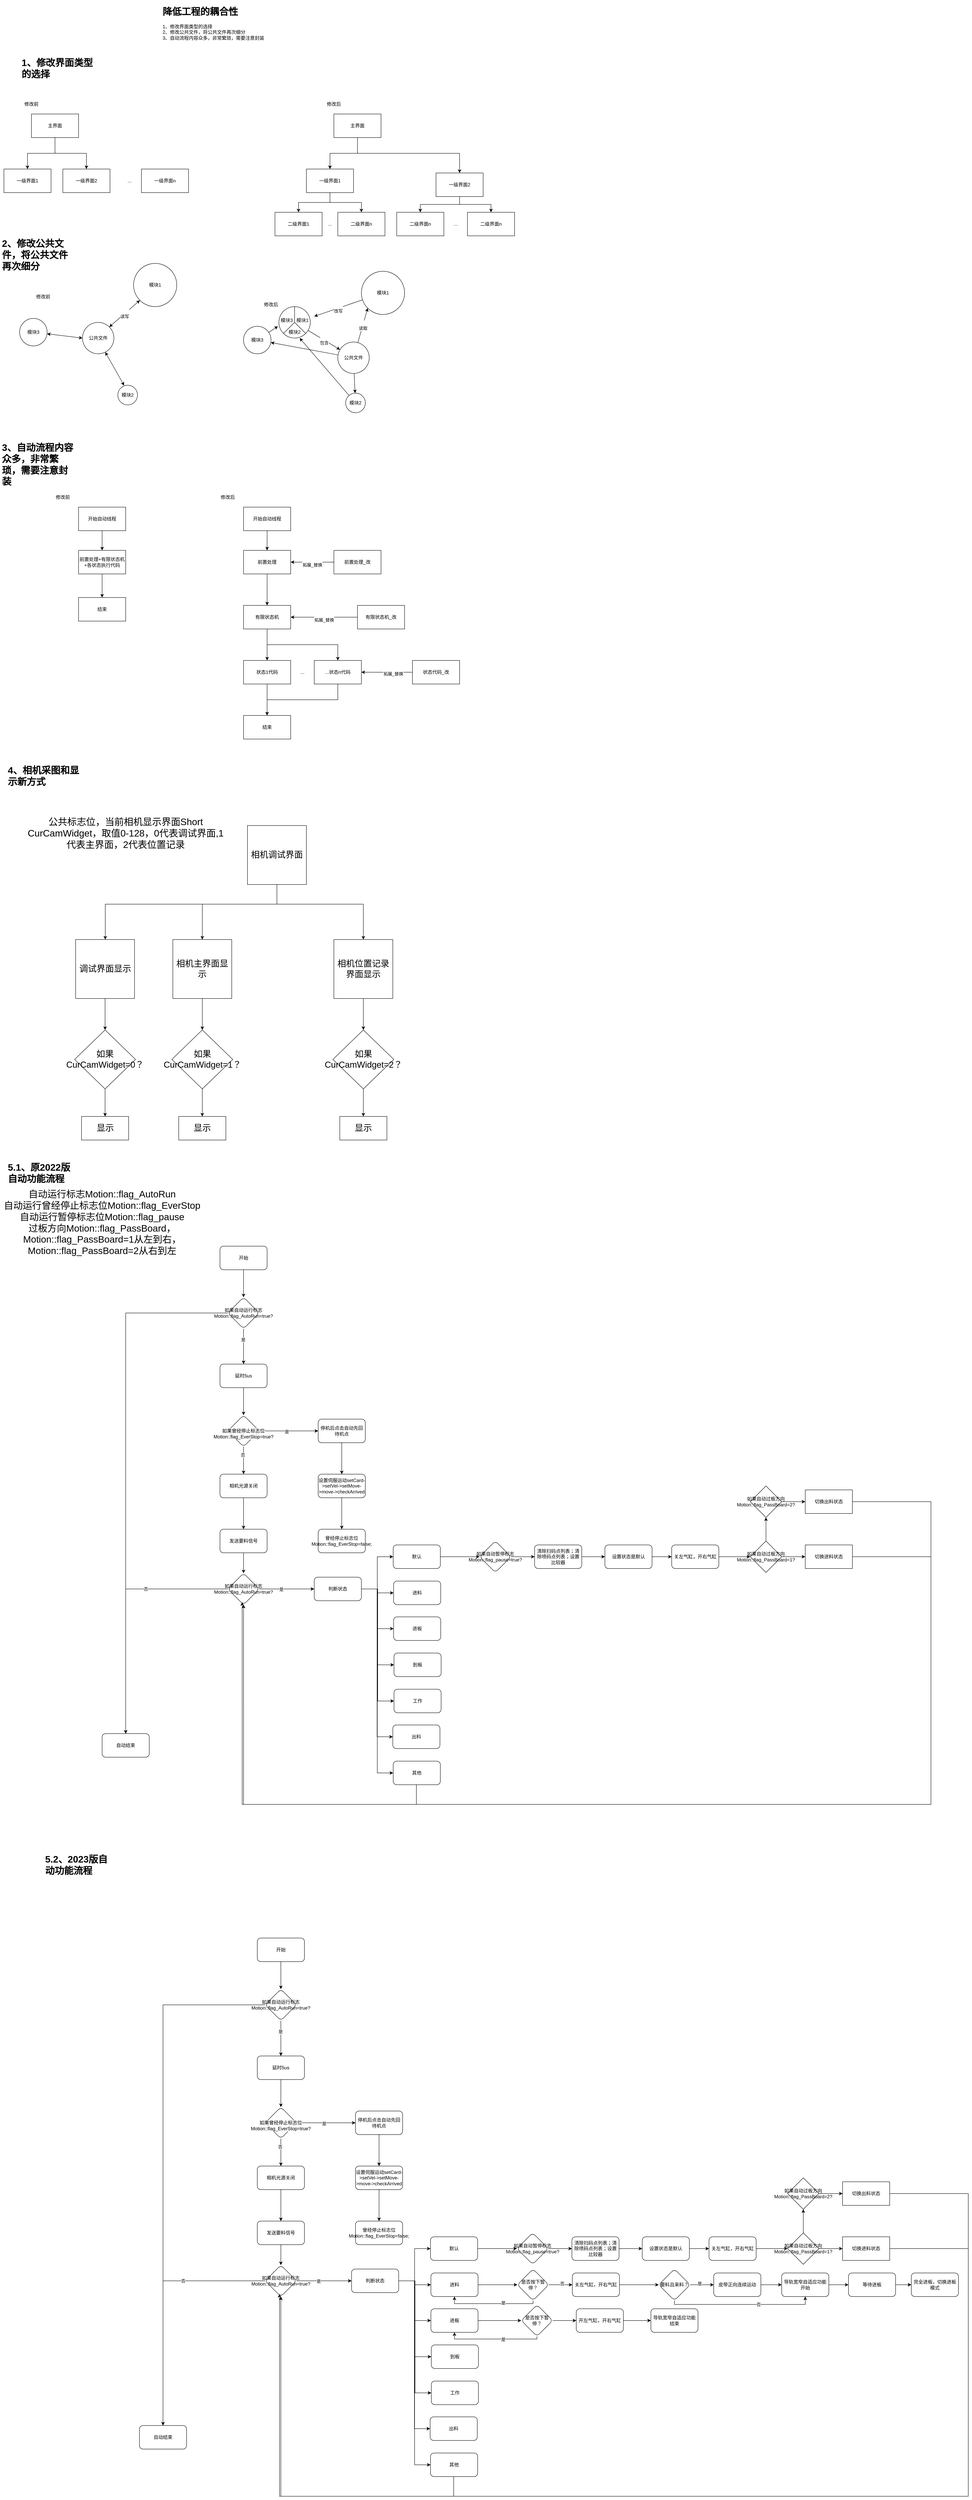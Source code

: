 <mxfile version="21.6.7" type="github">
  <diagram name="第 1 页" id="BK7UexbAD5S3coaDiWZC">
    <mxGraphModel dx="1221" dy="622" grid="1" gridSize="10" guides="1" tooltips="1" connect="1" arrows="1" fold="1" page="1" pageScale="1" pageWidth="827" pageHeight="1169" math="0" shadow="0">
      <root>
        <mxCell id="0" />
        <mxCell id="1" parent="0" />
        <mxCell id="pPquGkvTpnL6xaR8iwFb-2" value="&lt;h1&gt;降低工程的耦合性&lt;/h1&gt;&lt;div&gt;1、修改界面类型的选择&lt;/div&gt;&lt;div&gt;2、修改公共文件，将公共文件再次细分&lt;/div&gt;&lt;div&gt;3、自动流程内容众多，非常繁琐，需要注意封装&lt;/div&gt;" style="text;html=1;strokeColor=none;fillColor=none;spacing=5;spacingTop=-20;whiteSpace=wrap;overflow=hidden;rounded=0;" parent="1" vertex="1">
          <mxGeometry x="419" y="60" width="371" height="120" as="geometry" />
        </mxCell>
        <mxCell id="pPquGkvTpnL6xaR8iwFb-4" value="&lt;h1&gt;1、修改界面类型的选择&lt;br&gt;&lt;/h1&gt;" style="text;html=1;strokeColor=none;fillColor=none;spacing=5;spacingTop=-20;whiteSpace=wrap;overflow=hidden;rounded=0;" parent="1" vertex="1">
          <mxGeometry x="60" y="190" width="190" height="120" as="geometry" />
        </mxCell>
        <mxCell id="pPquGkvTpnL6xaR8iwFb-5" value="修改前" style="text;html=1;strokeColor=none;fillColor=none;align=center;verticalAlign=middle;whiteSpace=wrap;rounded=0;" parent="1" vertex="1">
          <mxGeometry x="60" y="300" width="60" height="30" as="geometry" />
        </mxCell>
        <mxCell id="pPquGkvTpnL6xaR8iwFb-9" style="edgeStyle=orthogonalEdgeStyle;rounded=0;orthogonalLoop=1;jettySize=auto;html=1;" parent="1" source="pPquGkvTpnL6xaR8iwFb-6" target="pPquGkvTpnL6xaR8iwFb-7" edge="1">
          <mxGeometry relative="1" as="geometry" />
        </mxCell>
        <mxCell id="pPquGkvTpnL6xaR8iwFb-10" style="edgeStyle=orthogonalEdgeStyle;rounded=0;orthogonalLoop=1;jettySize=auto;html=1;" parent="1" source="pPquGkvTpnL6xaR8iwFb-6" target="pPquGkvTpnL6xaR8iwFb-8" edge="1">
          <mxGeometry relative="1" as="geometry" />
        </mxCell>
        <mxCell id="pPquGkvTpnL6xaR8iwFb-6" value="主界面" style="rounded=0;whiteSpace=wrap;html=1;" parent="1" vertex="1">
          <mxGeometry x="90" y="340" width="120" height="60" as="geometry" />
        </mxCell>
        <mxCell id="pPquGkvTpnL6xaR8iwFb-7" value="一级界面1" style="rounded=0;whiteSpace=wrap;html=1;" parent="1" vertex="1">
          <mxGeometry x="20" y="480" width="120" height="60" as="geometry" />
        </mxCell>
        <mxCell id="pPquGkvTpnL6xaR8iwFb-8" value="一级界面2" style="rounded=0;whiteSpace=wrap;html=1;" parent="1" vertex="1">
          <mxGeometry x="170" y="480" width="120" height="60" as="geometry" />
        </mxCell>
        <mxCell id="pPquGkvTpnL6xaR8iwFb-11" value="一级界面n" style="rounded=0;whiteSpace=wrap;html=1;" parent="1" vertex="1">
          <mxGeometry x="370" y="480" width="120" height="60" as="geometry" />
        </mxCell>
        <mxCell id="pPquGkvTpnL6xaR8iwFb-12" value="..." style="text;html=1;strokeColor=none;fillColor=none;align=center;verticalAlign=middle;whiteSpace=wrap;rounded=0;" parent="1" vertex="1">
          <mxGeometry x="310" y="495" width="60" height="30" as="geometry" />
        </mxCell>
        <mxCell id="pPquGkvTpnL6xaR8iwFb-13" value="修改后" style="text;html=1;strokeColor=none;fillColor=none;align=center;verticalAlign=middle;whiteSpace=wrap;rounded=0;" parent="1" vertex="1">
          <mxGeometry x="830" y="300" width="60" height="30" as="geometry" />
        </mxCell>
        <mxCell id="pPquGkvTpnL6xaR8iwFb-14" style="edgeStyle=orthogonalEdgeStyle;rounded=0;orthogonalLoop=1;jettySize=auto;html=1;" parent="1" source="pPquGkvTpnL6xaR8iwFb-16" target="pPquGkvTpnL6xaR8iwFb-17" edge="1">
          <mxGeometry relative="1" as="geometry" />
        </mxCell>
        <mxCell id="pPquGkvTpnL6xaR8iwFb-15" style="edgeStyle=orthogonalEdgeStyle;rounded=0;orthogonalLoop=1;jettySize=auto;html=1;" parent="1" source="pPquGkvTpnL6xaR8iwFb-16" target="pPquGkvTpnL6xaR8iwFb-18" edge="1">
          <mxGeometry relative="1" as="geometry">
            <Array as="points">
              <mxPoint x="920" y="440" />
              <mxPoint x="1180" y="440" />
            </Array>
          </mxGeometry>
        </mxCell>
        <mxCell id="pPquGkvTpnL6xaR8iwFb-16" value="主界面" style="rounded=0;whiteSpace=wrap;html=1;" parent="1" vertex="1">
          <mxGeometry x="860" y="340" width="120" height="60" as="geometry" />
        </mxCell>
        <mxCell id="pPquGkvTpnL6xaR8iwFb-26" style="edgeStyle=orthogonalEdgeStyle;rounded=0;orthogonalLoop=1;jettySize=auto;html=1;entryX=0.5;entryY=0;entryDx=0;entryDy=0;" parent="1" source="pPquGkvTpnL6xaR8iwFb-17" target="pPquGkvTpnL6xaR8iwFb-19" edge="1">
          <mxGeometry relative="1" as="geometry" />
        </mxCell>
        <mxCell id="pPquGkvTpnL6xaR8iwFb-27" style="edgeStyle=orthogonalEdgeStyle;rounded=0;orthogonalLoop=1;jettySize=auto;html=1;" parent="1" source="pPquGkvTpnL6xaR8iwFb-17" target="pPquGkvTpnL6xaR8iwFb-21" edge="1">
          <mxGeometry relative="1" as="geometry" />
        </mxCell>
        <mxCell id="pPquGkvTpnL6xaR8iwFb-17" value="一级界面1" style="rounded=0;whiteSpace=wrap;html=1;" parent="1" vertex="1">
          <mxGeometry x="790" y="480" width="120" height="60" as="geometry" />
        </mxCell>
        <mxCell id="pPquGkvTpnL6xaR8iwFb-28" style="edgeStyle=orthogonalEdgeStyle;rounded=0;orthogonalLoop=1;jettySize=auto;html=1;entryX=0.5;entryY=0;entryDx=0;entryDy=0;" parent="1" source="pPquGkvTpnL6xaR8iwFb-18" target="pPquGkvTpnL6xaR8iwFb-22" edge="1">
          <mxGeometry relative="1" as="geometry" />
        </mxCell>
        <mxCell id="pPquGkvTpnL6xaR8iwFb-29" style="edgeStyle=orthogonalEdgeStyle;rounded=0;orthogonalLoop=1;jettySize=auto;html=1;entryX=0.5;entryY=0;entryDx=0;entryDy=0;" parent="1" source="pPquGkvTpnL6xaR8iwFb-18" target="pPquGkvTpnL6xaR8iwFb-23" edge="1">
          <mxGeometry relative="1" as="geometry" />
        </mxCell>
        <mxCell id="pPquGkvTpnL6xaR8iwFb-18" value="一级界面2" style="rounded=0;whiteSpace=wrap;html=1;" parent="1" vertex="1">
          <mxGeometry x="1120" y="490" width="120" height="60" as="geometry" />
        </mxCell>
        <mxCell id="pPquGkvTpnL6xaR8iwFb-19" value="二级界面1" style="rounded=0;whiteSpace=wrap;html=1;" parent="1" vertex="1">
          <mxGeometry x="710" y="590" width="120" height="60" as="geometry" />
        </mxCell>
        <mxCell id="pPquGkvTpnL6xaR8iwFb-21" value="二级界面n" style="rounded=0;whiteSpace=wrap;html=1;" parent="1" vertex="1">
          <mxGeometry x="870" y="590" width="120" height="60" as="geometry" />
        </mxCell>
        <mxCell id="pPquGkvTpnL6xaR8iwFb-22" value="二级界面n" style="rounded=0;whiteSpace=wrap;html=1;" parent="1" vertex="1">
          <mxGeometry x="1020" y="590" width="120" height="60" as="geometry" />
        </mxCell>
        <mxCell id="pPquGkvTpnL6xaR8iwFb-23" value="二级界面n" style="rounded=0;whiteSpace=wrap;html=1;" parent="1" vertex="1">
          <mxGeometry x="1200" y="590" width="120" height="60" as="geometry" />
        </mxCell>
        <mxCell id="pPquGkvTpnL6xaR8iwFb-24" value="..." style="text;html=1;strokeColor=none;fillColor=none;align=center;verticalAlign=middle;whiteSpace=wrap;rounded=0;" parent="1" vertex="1">
          <mxGeometry x="1140" y="605" width="60" height="30" as="geometry" />
        </mxCell>
        <mxCell id="pPquGkvTpnL6xaR8iwFb-25" value="..." style="text;html=1;strokeColor=none;fillColor=none;align=center;verticalAlign=middle;whiteSpace=wrap;rounded=0;" parent="1" vertex="1">
          <mxGeometry x="820" y="605" width="60" height="30" as="geometry" />
        </mxCell>
        <mxCell id="pPquGkvTpnL6xaR8iwFb-30" value="&lt;h1&gt;2、修改公共文件，将公共文件再次细分&lt;br&gt;&lt;/h1&gt;" style="text;html=1;strokeColor=none;fillColor=none;spacing=5;spacingTop=-20;whiteSpace=wrap;overflow=hidden;rounded=0;" parent="1" vertex="1">
          <mxGeometry x="10" y="650" width="190" height="120" as="geometry" />
        </mxCell>
        <mxCell id="pPquGkvTpnL6xaR8iwFb-31" value="公共文件" style="ellipse;whiteSpace=wrap;html=1;aspect=fixed;" parent="1" vertex="1">
          <mxGeometry x="220" y="870" width="80" height="80" as="geometry" />
        </mxCell>
        <mxCell id="pPquGkvTpnL6xaR8iwFb-32" value="修改前" style="text;html=1;strokeColor=none;fillColor=none;align=center;verticalAlign=middle;whiteSpace=wrap;rounded=0;" parent="1" vertex="1">
          <mxGeometry x="90" y="790" width="60" height="30" as="geometry" />
        </mxCell>
        <mxCell id="pPquGkvTpnL6xaR8iwFb-33" value="模块1" style="ellipse;whiteSpace=wrap;html=1;aspect=fixed;" parent="1" vertex="1">
          <mxGeometry x="350" y="720" width="110" height="110" as="geometry" />
        </mxCell>
        <mxCell id="pPquGkvTpnL6xaR8iwFb-35" value="模块2" style="ellipse;whiteSpace=wrap;html=1;aspect=fixed;" parent="1" vertex="1">
          <mxGeometry x="310" y="1030" width="50" height="50" as="geometry" />
        </mxCell>
        <mxCell id="pPquGkvTpnL6xaR8iwFb-37" value="模块3" style="ellipse;whiteSpace=wrap;html=1;aspect=fixed;" parent="1" vertex="1">
          <mxGeometry x="60" y="860" width="70" height="70" as="geometry" />
        </mxCell>
        <mxCell id="pPquGkvTpnL6xaR8iwFb-48" style="rounded=0;orthogonalLoop=1;jettySize=auto;html=1;" parent="1" source="pPquGkvTpnL6xaR8iwFb-50" target="pPquGkvTpnL6xaR8iwFb-55" edge="1">
          <mxGeometry relative="1" as="geometry" />
        </mxCell>
        <mxCell id="pPquGkvTpnL6xaR8iwFb-49" style="rounded=0;orthogonalLoop=1;jettySize=auto;html=1;" parent="1" source="pPquGkvTpnL6xaR8iwFb-50" target="pPquGkvTpnL6xaR8iwFb-57" edge="1">
          <mxGeometry relative="1" as="geometry" />
        </mxCell>
        <mxCell id="pPquGkvTpnL6xaR8iwFb-50" value="公共文件" style="ellipse;whiteSpace=wrap;html=1;aspect=fixed;" parent="1" vertex="1">
          <mxGeometry x="870" y="920" width="80" height="80" as="geometry" />
        </mxCell>
        <mxCell id="pPquGkvTpnL6xaR8iwFb-51" value="修改后" style="text;html=1;strokeColor=none;fillColor=none;align=center;verticalAlign=middle;whiteSpace=wrap;rounded=0;" parent="1" vertex="1">
          <mxGeometry x="670" y="810" width="60" height="30" as="geometry" />
        </mxCell>
        <mxCell id="pPquGkvTpnL6xaR8iwFb-67" value="&lt;br&gt;改写" style="rounded=0;orthogonalLoop=1;jettySize=auto;html=1;" parent="1" source="pPquGkvTpnL6xaR8iwFb-53" target="pPquGkvTpnL6xaR8iwFb-65" edge="1">
          <mxGeometry relative="1" as="geometry" />
        </mxCell>
        <mxCell id="pPquGkvTpnL6xaR8iwFb-53" value="模块1" style="ellipse;whiteSpace=wrap;html=1;aspect=fixed;" parent="1" vertex="1">
          <mxGeometry x="930" y="740" width="110" height="110" as="geometry" />
        </mxCell>
        <mxCell id="pPquGkvTpnL6xaR8iwFb-72" style="rounded=0;orthogonalLoop=1;jettySize=auto;html=1;" parent="1" source="pPquGkvTpnL6xaR8iwFb-55" target="pPquGkvTpnL6xaR8iwFb-66" edge="1">
          <mxGeometry relative="1" as="geometry" />
        </mxCell>
        <mxCell id="pPquGkvTpnL6xaR8iwFb-55" value="模块2" style="ellipse;whiteSpace=wrap;html=1;aspect=fixed;" parent="1" vertex="1">
          <mxGeometry x="890" y="1050" width="50" height="50" as="geometry" />
        </mxCell>
        <mxCell id="pPquGkvTpnL6xaR8iwFb-73" style="rounded=0;orthogonalLoop=1;jettySize=auto;html=1;" parent="1" source="pPquGkvTpnL6xaR8iwFb-57" target="pPquGkvTpnL6xaR8iwFb-64" edge="1">
          <mxGeometry relative="1" as="geometry" />
        </mxCell>
        <mxCell id="pPquGkvTpnL6xaR8iwFb-57" value="模块3" style="ellipse;whiteSpace=wrap;html=1;aspect=fixed;" parent="1" vertex="1">
          <mxGeometry x="630" y="880" width="70" height="70" as="geometry" />
        </mxCell>
        <mxCell id="pPquGkvTpnL6xaR8iwFb-74" value="&lt;br&gt;包含" style="rounded=0;orthogonalLoop=1;jettySize=auto;html=1;" parent="1" source="pPquGkvTpnL6xaR8iwFb-60" target="pPquGkvTpnL6xaR8iwFb-50" edge="1">
          <mxGeometry relative="1" as="geometry" />
        </mxCell>
        <mxCell id="pPquGkvTpnL6xaR8iwFb-60" value="" style="ellipse;whiteSpace=wrap;html=1;aspect=fixed;" parent="1" vertex="1">
          <mxGeometry x="720" y="830" width="80" height="80" as="geometry" />
        </mxCell>
        <mxCell id="pPquGkvTpnL6xaR8iwFb-61" value="" style="endArrow=none;html=1;rounded=0;exitX=0.5;exitY=0;exitDx=0;exitDy=0;entryX=0.5;entryY=0.5;entryDx=0;entryDy=0;entryPerimeter=0;" parent="1" source="pPquGkvTpnL6xaR8iwFb-60" target="pPquGkvTpnL6xaR8iwFb-60" edge="1">
          <mxGeometry width="50" height="50" relative="1" as="geometry">
            <mxPoint x="800" y="790" as="sourcePoint" />
            <mxPoint x="850" y="740" as="targetPoint" />
          </mxGeometry>
        </mxCell>
        <mxCell id="pPquGkvTpnL6xaR8iwFb-62" value="" style="endArrow=none;html=1;rounded=0;exitX=0;exitY=1;exitDx=0;exitDy=0;" parent="1" source="pPquGkvTpnL6xaR8iwFb-60" edge="1">
          <mxGeometry width="50" height="50" relative="1" as="geometry">
            <mxPoint x="800" y="780" as="sourcePoint" />
            <mxPoint x="760" y="870" as="targetPoint" />
          </mxGeometry>
        </mxCell>
        <mxCell id="pPquGkvTpnL6xaR8iwFb-63" value="" style="endArrow=none;html=1;rounded=0;exitX=1;exitY=1;exitDx=0;exitDy=0;" parent="1" source="pPquGkvTpnL6xaR8iwFb-60" edge="1">
          <mxGeometry width="50" height="50" relative="1" as="geometry">
            <mxPoint x="840" y="770" as="sourcePoint" />
            <mxPoint x="760" y="870" as="targetPoint" />
          </mxGeometry>
        </mxCell>
        <mxCell id="pPquGkvTpnL6xaR8iwFb-64" value="模块3" style="text;html=1;strokeColor=none;fillColor=none;align=center;verticalAlign=middle;whiteSpace=wrap;rounded=0;" parent="1" vertex="1">
          <mxGeometry x="710" y="850" width="60" height="30" as="geometry" />
        </mxCell>
        <mxCell id="pPquGkvTpnL6xaR8iwFb-65" value="模块1" style="text;html=1;strokeColor=none;fillColor=none;align=center;verticalAlign=middle;whiteSpace=wrap;rounded=0;" parent="1" vertex="1">
          <mxGeometry x="750" y="850" width="60" height="30" as="geometry" />
        </mxCell>
        <mxCell id="pPquGkvTpnL6xaR8iwFb-66" value="模块2" style="text;html=1;strokeColor=none;fillColor=none;align=center;verticalAlign=middle;whiteSpace=wrap;rounded=0;" parent="1" vertex="1">
          <mxGeometry x="730" y="880" width="60" height="30" as="geometry" />
        </mxCell>
        <mxCell id="pPquGkvTpnL6xaR8iwFb-68" value="&lt;br&gt;读取" style="rounded=0;orthogonalLoop=1;jettySize=auto;html=1;entryX=0;entryY=1;entryDx=0;entryDy=0;" parent="1" source="pPquGkvTpnL6xaR8iwFb-50" target="pPquGkvTpnL6xaR8iwFb-53" edge="1">
          <mxGeometry relative="1" as="geometry">
            <mxPoint x="869" y="903" as="sourcePoint" />
            <mxPoint x="960" y="860" as="targetPoint" />
          </mxGeometry>
        </mxCell>
        <mxCell id="pPquGkvTpnL6xaR8iwFb-76" value="&lt;br&gt;读写" style="endArrow=classic;startArrow=classic;html=1;rounded=0;entryX=0;entryY=1;entryDx=0;entryDy=0;exitX=1;exitY=0;exitDx=0;exitDy=0;" parent="1" source="pPquGkvTpnL6xaR8iwFb-31" target="pPquGkvTpnL6xaR8iwFb-33" edge="1">
          <mxGeometry width="50" height="50" relative="1" as="geometry">
            <mxPoint x="310" y="880" as="sourcePoint" />
            <mxPoint x="360" y="830" as="targetPoint" />
          </mxGeometry>
        </mxCell>
        <mxCell id="pPquGkvTpnL6xaR8iwFb-77" value="" style="endArrow=classic;startArrow=classic;html=1;rounded=0;exitX=0.32;exitY=0.012;exitDx=0;exitDy=0;exitPerimeter=0;entryX=0.725;entryY=0.948;entryDx=0;entryDy=0;entryPerimeter=0;" parent="1" source="pPquGkvTpnL6xaR8iwFb-35" target="pPquGkvTpnL6xaR8iwFb-31" edge="1">
          <mxGeometry width="50" height="50" relative="1" as="geometry">
            <mxPoint x="510" y="950" as="sourcePoint" />
            <mxPoint x="560" y="900" as="targetPoint" />
          </mxGeometry>
        </mxCell>
        <mxCell id="pPquGkvTpnL6xaR8iwFb-78" value="" style="endArrow=classic;startArrow=classic;html=1;rounded=0;entryX=0;entryY=0.5;entryDx=0;entryDy=0;" parent="1" source="pPquGkvTpnL6xaR8iwFb-37" target="pPquGkvTpnL6xaR8iwFb-31" edge="1">
          <mxGeometry width="50" height="50" relative="1" as="geometry">
            <mxPoint x="100" y="1050" as="sourcePoint" />
            <mxPoint x="150" y="1000" as="targetPoint" />
          </mxGeometry>
        </mxCell>
        <mxCell id="pPquGkvTpnL6xaR8iwFb-80" value="&lt;h1&gt;3、自动流程内容众多，非常繁琐，需要注意封装&lt;br&gt;&lt;/h1&gt;" style="text;html=1;strokeColor=none;fillColor=none;spacing=5;spacingTop=-20;whiteSpace=wrap;overflow=hidden;rounded=0;" parent="1" vertex="1">
          <mxGeometry x="10" y="1169" width="190" height="120" as="geometry" />
        </mxCell>
        <mxCell id="pPquGkvTpnL6xaR8iwFb-86" value="" style="edgeStyle=orthogonalEdgeStyle;rounded=0;orthogonalLoop=1;jettySize=auto;html=1;" parent="1" source="pPquGkvTpnL6xaR8iwFb-82" target="pPquGkvTpnL6xaR8iwFb-85" edge="1">
          <mxGeometry relative="1" as="geometry" />
        </mxCell>
        <mxCell id="pPquGkvTpnL6xaR8iwFb-82" value="开始自动线程" style="rounded=0;whiteSpace=wrap;html=1;" parent="1" vertex="1">
          <mxGeometry x="210" y="1340" width="120" height="60" as="geometry" />
        </mxCell>
        <mxCell id="pPquGkvTpnL6xaR8iwFb-83" value="修改前" style="text;html=1;strokeColor=none;fillColor=none;align=center;verticalAlign=middle;whiteSpace=wrap;rounded=0;" parent="1" vertex="1">
          <mxGeometry x="140" y="1300" width="60" height="30" as="geometry" />
        </mxCell>
        <mxCell id="pPquGkvTpnL6xaR8iwFb-88" value="" style="edgeStyle=orthogonalEdgeStyle;rounded=0;orthogonalLoop=1;jettySize=auto;html=1;" parent="1" source="pPquGkvTpnL6xaR8iwFb-85" target="pPquGkvTpnL6xaR8iwFb-87" edge="1">
          <mxGeometry relative="1" as="geometry" />
        </mxCell>
        <mxCell id="pPquGkvTpnL6xaR8iwFb-85" value="前置处理+有限状态机+各状态执行代码" style="rounded=0;whiteSpace=wrap;html=1;" parent="1" vertex="1">
          <mxGeometry x="210" y="1450" width="120" height="60" as="geometry" />
        </mxCell>
        <mxCell id="pPquGkvTpnL6xaR8iwFb-87" value="结束" style="whiteSpace=wrap;html=1;rounded=0;" parent="1" vertex="1">
          <mxGeometry x="210" y="1570" width="120" height="60" as="geometry" />
        </mxCell>
        <mxCell id="pPquGkvTpnL6xaR8iwFb-105" value="" style="edgeStyle=orthogonalEdgeStyle;rounded=0;orthogonalLoop=1;jettySize=auto;html=1;" parent="1" source="pPquGkvTpnL6xaR8iwFb-90" target="pPquGkvTpnL6xaR8iwFb-93" edge="1">
          <mxGeometry relative="1" as="geometry" />
        </mxCell>
        <mxCell id="pPquGkvTpnL6xaR8iwFb-90" value="开始自动线程" style="rounded=0;whiteSpace=wrap;html=1;" parent="1" vertex="1">
          <mxGeometry x="630" y="1340" width="120" height="60" as="geometry" />
        </mxCell>
        <mxCell id="pPquGkvTpnL6xaR8iwFb-91" value="修改后" style="text;html=1;strokeColor=none;fillColor=none;align=center;verticalAlign=middle;whiteSpace=wrap;rounded=0;" parent="1" vertex="1">
          <mxGeometry x="560" y="1300" width="60" height="30" as="geometry" />
        </mxCell>
        <mxCell id="pPquGkvTpnL6xaR8iwFb-96" value="" style="edgeStyle=orthogonalEdgeStyle;rounded=0;orthogonalLoop=1;jettySize=auto;html=1;" parent="1" source="pPquGkvTpnL6xaR8iwFb-93" target="pPquGkvTpnL6xaR8iwFb-95" edge="1">
          <mxGeometry relative="1" as="geometry" />
        </mxCell>
        <mxCell id="pPquGkvTpnL6xaR8iwFb-93" value="前置处理" style="rounded=0;whiteSpace=wrap;html=1;" parent="1" vertex="1">
          <mxGeometry x="630" y="1450" width="120" height="60" as="geometry" />
        </mxCell>
        <mxCell id="pPquGkvTpnL6xaR8iwFb-94" value="结束" style="whiteSpace=wrap;html=1;rounded=0;" parent="1" vertex="1">
          <mxGeometry x="630" y="1870" width="120" height="60" as="geometry" />
        </mxCell>
        <mxCell id="pPquGkvTpnL6xaR8iwFb-98" value="" style="edgeStyle=orthogonalEdgeStyle;rounded=0;orthogonalLoop=1;jettySize=auto;html=1;" parent="1" source="pPquGkvTpnL6xaR8iwFb-95" target="pPquGkvTpnL6xaR8iwFb-97" edge="1">
          <mxGeometry relative="1" as="geometry" />
        </mxCell>
        <mxCell id="pPquGkvTpnL6xaR8iwFb-101" style="edgeStyle=orthogonalEdgeStyle;rounded=0;orthogonalLoop=1;jettySize=auto;html=1;" parent="1" source="pPquGkvTpnL6xaR8iwFb-95" target="pPquGkvTpnL6xaR8iwFb-99" edge="1">
          <mxGeometry relative="1" as="geometry">
            <Array as="points">
              <mxPoint x="690" y="1690" />
              <mxPoint x="870" y="1690" />
            </Array>
          </mxGeometry>
        </mxCell>
        <mxCell id="pPquGkvTpnL6xaR8iwFb-95" value="&lt;span style=&quot;color: rgb(0, 0, 0); font-family: Helvetica; font-size: 12px; font-style: normal; font-variant-ligatures: normal; font-variant-caps: normal; font-weight: 400; letter-spacing: normal; orphans: 2; text-align: center; text-indent: 0px; text-transform: none; widows: 2; word-spacing: 0px; -webkit-text-stroke-width: 0px; background-color: rgb(251, 251, 251); text-decoration-thickness: initial; text-decoration-style: initial; text-decoration-color: initial; float: none; display: inline !important;&quot;&gt;有限状态机&lt;/span&gt;&lt;br&gt;" style="whiteSpace=wrap;html=1;rounded=0;" parent="1" vertex="1">
          <mxGeometry x="630" y="1590" width="120" height="60" as="geometry" />
        </mxCell>
        <mxCell id="pPquGkvTpnL6xaR8iwFb-104" style="edgeStyle=orthogonalEdgeStyle;rounded=0;orthogonalLoop=1;jettySize=auto;html=1;entryX=0.5;entryY=0;entryDx=0;entryDy=0;" parent="1" source="pPquGkvTpnL6xaR8iwFb-97" target="pPquGkvTpnL6xaR8iwFb-94" edge="1">
          <mxGeometry relative="1" as="geometry" />
        </mxCell>
        <mxCell id="pPquGkvTpnL6xaR8iwFb-97" value="&lt;span style=&quot;color: rgb(0, 0, 0); font-family: Helvetica; font-size: 12px; font-style: normal; font-variant-ligatures: normal; font-variant-caps: normal; font-weight: 400; letter-spacing: normal; orphans: 2; text-align: center; text-indent: 0px; text-transform: none; widows: 2; word-spacing: 0px; -webkit-text-stroke-width: 0px; background-color: rgb(251, 251, 251); text-decoration-thickness: initial; text-decoration-style: initial; text-decoration-color: initial; float: none; display: inline !important;&quot;&gt;状态1代码&lt;/span&gt;" style="whiteSpace=wrap;html=1;rounded=0;" parent="1" vertex="1">
          <mxGeometry x="630" y="1730" width="120" height="60" as="geometry" />
        </mxCell>
        <mxCell id="pPquGkvTpnL6xaR8iwFb-103" style="edgeStyle=orthogonalEdgeStyle;rounded=0;orthogonalLoop=1;jettySize=auto;html=1;" parent="1" source="pPquGkvTpnL6xaR8iwFb-99" target="pPquGkvTpnL6xaR8iwFb-94" edge="1">
          <mxGeometry relative="1" as="geometry">
            <Array as="points">
              <mxPoint x="870" y="1830" />
              <mxPoint x="690" y="1830" />
            </Array>
          </mxGeometry>
        </mxCell>
        <mxCell id="pPquGkvTpnL6xaR8iwFb-99" value="...状态n代码" style="whiteSpace=wrap;html=1;rounded=0;" parent="1" vertex="1">
          <mxGeometry x="810" y="1730" width="120" height="60" as="geometry" />
        </mxCell>
        <mxCell id="pPquGkvTpnL6xaR8iwFb-102" value="..." style="text;html=1;strokeColor=none;fillColor=none;align=center;verticalAlign=middle;whiteSpace=wrap;rounded=0;" parent="1" vertex="1">
          <mxGeometry x="750" y="1745" width="60" height="30" as="geometry" />
        </mxCell>
        <mxCell id="pPquGkvTpnL6xaR8iwFb-107" value="&lt;br&gt;拓展_替换" style="edgeStyle=orthogonalEdgeStyle;rounded=0;orthogonalLoop=1;jettySize=auto;html=1;" parent="1" source="pPquGkvTpnL6xaR8iwFb-106" target="pPquGkvTpnL6xaR8iwFb-95" edge="1">
          <mxGeometry relative="1" as="geometry" />
        </mxCell>
        <mxCell id="pPquGkvTpnL6xaR8iwFb-106" value="有限状态机_改" style="rounded=0;whiteSpace=wrap;html=1;" parent="1" vertex="1">
          <mxGeometry x="920" y="1590" width="120" height="60" as="geometry" />
        </mxCell>
        <mxCell id="pPquGkvTpnL6xaR8iwFb-111" style="edgeStyle=orthogonalEdgeStyle;rounded=0;orthogonalLoop=1;jettySize=auto;html=1;" parent="1" source="pPquGkvTpnL6xaR8iwFb-108" target="pPquGkvTpnL6xaR8iwFb-99" edge="1">
          <mxGeometry relative="1" as="geometry" />
        </mxCell>
        <mxCell id="pPquGkvTpnL6xaR8iwFb-112" value="&lt;br style=&quot;border-color: var(--border-color);&quot;&gt;拓展_替换" style="edgeLabel;html=1;align=center;verticalAlign=middle;resizable=0;points=[];" parent="pPquGkvTpnL6xaR8iwFb-111" vertex="1" connectable="0">
          <mxGeometry x="-0.236" y="-3" relative="1" as="geometry">
            <mxPoint as="offset" />
          </mxGeometry>
        </mxCell>
        <mxCell id="pPquGkvTpnL6xaR8iwFb-108" value="状态代码_改" style="rounded=0;whiteSpace=wrap;html=1;" parent="1" vertex="1">
          <mxGeometry x="1060" y="1730" width="120" height="60" as="geometry" />
        </mxCell>
        <mxCell id="pPquGkvTpnL6xaR8iwFb-110" style="edgeStyle=orthogonalEdgeStyle;rounded=0;orthogonalLoop=1;jettySize=auto;html=1;" parent="1" source="pPquGkvTpnL6xaR8iwFb-109" target="pPquGkvTpnL6xaR8iwFb-93" edge="1">
          <mxGeometry relative="1" as="geometry" />
        </mxCell>
        <mxCell id="pPquGkvTpnL6xaR8iwFb-113" value="&lt;br style=&quot;border-color: var(--border-color);&quot;&gt;拓展_替换" style="edgeLabel;html=1;align=center;verticalAlign=middle;resizable=0;points=[];" parent="pPquGkvTpnL6xaR8iwFb-110" vertex="1" connectable="0">
          <mxGeometry x="0.013" relative="1" as="geometry">
            <mxPoint as="offset" />
          </mxGeometry>
        </mxCell>
        <mxCell id="pPquGkvTpnL6xaR8iwFb-109" value="前置处理_改" style="rounded=0;whiteSpace=wrap;html=1;" parent="1" vertex="1">
          <mxGeometry x="860" y="1450" width="120" height="60" as="geometry" />
        </mxCell>
        <mxCell id="MYqTN4B3eqH99weHO--5-1" value="&lt;h1&gt;4、相机采图和显示新方式&lt;br&gt;&lt;/h1&gt;" style="text;html=1;strokeColor=none;fillColor=none;spacing=5;spacingTop=-20;whiteSpace=wrap;overflow=hidden;rounded=0;" parent="1" vertex="1">
          <mxGeometry x="25" y="1990" width="190" height="120" as="geometry" />
        </mxCell>
        <mxCell id="MYqTN4B3eqH99weHO--5-2" value="&lt;font style=&quot;font-size: 24px;&quot;&gt;公共标志位，当前相机显示界面Short CurCamWidget，取值0-128，0代表调试界面,1代表主界面，2代表位置记录&lt;/font&gt;" style="text;html=1;strokeColor=none;fillColor=none;align=center;verticalAlign=middle;whiteSpace=wrap;rounded=0;" parent="1" vertex="1">
          <mxGeometry x="75" y="2080" width="510" height="180" as="geometry" />
        </mxCell>
        <mxCell id="MYqTN4B3eqH99weHO--5-6" style="edgeStyle=orthogonalEdgeStyle;rounded=0;orthogonalLoop=1;jettySize=auto;html=1;entryX=0.5;entryY=0;entryDx=0;entryDy=0;fontSize=22;" parent="1" source="MYqTN4B3eqH99weHO--5-3" target="MYqTN4B3eqH99weHO--5-4" edge="1">
          <mxGeometry relative="1" as="geometry">
            <Array as="points">
              <mxPoint x="715" y="2350" />
              <mxPoint x="525" y="2350" />
            </Array>
          </mxGeometry>
        </mxCell>
        <mxCell id="MYqTN4B3eqH99weHO--5-7" style="edgeStyle=orthogonalEdgeStyle;rounded=0;orthogonalLoop=1;jettySize=auto;html=1;fontSize=22;" parent="1" source="MYqTN4B3eqH99weHO--5-3" target="MYqTN4B3eqH99weHO--5-5" edge="1">
          <mxGeometry relative="1" as="geometry">
            <Array as="points">
              <mxPoint x="715" y="2350" />
              <mxPoint x="935" y="2350" />
            </Array>
          </mxGeometry>
        </mxCell>
        <mxCell id="cysY2TCnKWIhX7F2lm4r-6" style="edgeStyle=orthogonalEdgeStyle;rounded=0;orthogonalLoop=1;jettySize=auto;html=1;fontSize=22;" parent="1" source="MYqTN4B3eqH99weHO--5-3" target="cysY2TCnKWIhX7F2lm4r-2" edge="1">
          <mxGeometry relative="1" as="geometry">
            <Array as="points">
              <mxPoint x="715" y="2350" />
              <mxPoint x="278" y="2350" />
            </Array>
          </mxGeometry>
        </mxCell>
        <mxCell id="MYqTN4B3eqH99weHO--5-3" value="相机调试界面" style="whiteSpace=wrap;html=1;aspect=fixed;fontSize=22;" parent="1" vertex="1">
          <mxGeometry x="640" y="2150" width="150" height="150" as="geometry" />
        </mxCell>
        <mxCell id="MYqTN4B3eqH99weHO--5-10" style="edgeStyle=orthogonalEdgeStyle;rounded=0;orthogonalLoop=1;jettySize=auto;html=1;fontSize=22;" parent="1" source="MYqTN4B3eqH99weHO--5-4" target="MYqTN4B3eqH99weHO--5-9" edge="1">
          <mxGeometry relative="1" as="geometry" />
        </mxCell>
        <mxCell id="MYqTN4B3eqH99weHO--5-4" value="相机主界面显示" style="whiteSpace=wrap;html=1;aspect=fixed;fontSize=22;" parent="1" vertex="1">
          <mxGeometry x="450" y="2440" width="150" height="150" as="geometry" />
        </mxCell>
        <mxCell id="MYqTN4B3eqH99weHO--5-15" value="" style="edgeStyle=orthogonalEdgeStyle;rounded=0;orthogonalLoop=1;jettySize=auto;html=1;fontSize=22;" parent="1" source="MYqTN4B3eqH99weHO--5-5" target="MYqTN4B3eqH99weHO--5-13" edge="1">
          <mxGeometry relative="1" as="geometry" />
        </mxCell>
        <mxCell id="MYqTN4B3eqH99weHO--5-5" value="相机位置记录界面显示" style="whiteSpace=wrap;html=1;aspect=fixed;fontSize=22;" parent="1" vertex="1">
          <mxGeometry x="860" y="2440" width="150" height="150" as="geometry" />
        </mxCell>
        <mxCell id="MYqTN4B3eqH99weHO--5-12" value="" style="edgeStyle=orthogonalEdgeStyle;rounded=0;orthogonalLoop=1;jettySize=auto;html=1;fontSize=22;" parent="1" source="MYqTN4B3eqH99weHO--5-9" target="MYqTN4B3eqH99weHO--5-11" edge="1">
          <mxGeometry relative="1" as="geometry" />
        </mxCell>
        <mxCell id="MYqTN4B3eqH99weHO--5-9" value="如果CurCamWidget=1？" style="rhombus;whiteSpace=wrap;html=1;fontSize=22;" parent="1" vertex="1">
          <mxGeometry x="447.5" y="2670" width="155" height="150" as="geometry" />
        </mxCell>
        <mxCell id="MYqTN4B3eqH99weHO--5-11" value="显示" style="whiteSpace=wrap;html=1;fontSize=22;" parent="1" vertex="1">
          <mxGeometry x="465" y="2890" width="120" height="60" as="geometry" />
        </mxCell>
        <mxCell id="MYqTN4B3eqH99weHO--5-16" value="" style="edgeStyle=orthogonalEdgeStyle;rounded=0;orthogonalLoop=1;jettySize=auto;html=1;fontSize=22;" parent="1" source="MYqTN4B3eqH99weHO--5-13" target="MYqTN4B3eqH99weHO--5-14" edge="1">
          <mxGeometry relative="1" as="geometry" />
        </mxCell>
        <mxCell id="MYqTN4B3eqH99weHO--5-13" value="如果CurCamWidget=2？" style="rhombus;whiteSpace=wrap;html=1;fontSize=22;" parent="1" vertex="1">
          <mxGeometry x="857.5" y="2670" width="155" height="150" as="geometry" />
        </mxCell>
        <mxCell id="MYqTN4B3eqH99weHO--5-14" value="显示" style="whiteSpace=wrap;html=1;fontSize=22;" parent="1" vertex="1">
          <mxGeometry x="875" y="2890" width="120" height="60" as="geometry" />
        </mxCell>
        <mxCell id="cysY2TCnKWIhX7F2lm4r-1" style="edgeStyle=orthogonalEdgeStyle;rounded=0;orthogonalLoop=1;jettySize=auto;html=1;fontSize=22;" parent="1" source="cysY2TCnKWIhX7F2lm4r-2" target="cysY2TCnKWIhX7F2lm4r-4" edge="1">
          <mxGeometry relative="1" as="geometry" />
        </mxCell>
        <mxCell id="cysY2TCnKWIhX7F2lm4r-2" value="调试界面显示" style="whiteSpace=wrap;html=1;aspect=fixed;fontSize=22;" parent="1" vertex="1">
          <mxGeometry x="202.5" y="2440" width="150" height="150" as="geometry" />
        </mxCell>
        <mxCell id="cysY2TCnKWIhX7F2lm4r-3" value="" style="edgeStyle=orthogonalEdgeStyle;rounded=0;orthogonalLoop=1;jettySize=auto;html=1;fontSize=22;" parent="1" source="cysY2TCnKWIhX7F2lm4r-4" target="cysY2TCnKWIhX7F2lm4r-5" edge="1">
          <mxGeometry relative="1" as="geometry" />
        </mxCell>
        <mxCell id="cysY2TCnKWIhX7F2lm4r-4" value="如果CurCamWidget=0？" style="rhombus;whiteSpace=wrap;html=1;fontSize=22;" parent="1" vertex="1">
          <mxGeometry x="200" y="2670" width="155" height="150" as="geometry" />
        </mxCell>
        <mxCell id="cysY2TCnKWIhX7F2lm4r-5" value="显示" style="whiteSpace=wrap;html=1;fontSize=22;" parent="1" vertex="1">
          <mxGeometry x="217.5" y="2890" width="120" height="60" as="geometry" />
        </mxCell>
        <mxCell id="ElWKR-axD4p0UAUmLsEJ-1" value="&lt;h1&gt;5.1、原2022版自动功能流程&lt;br&gt;&lt;/h1&gt;" style="text;html=1;strokeColor=none;fillColor=none;spacing=5;spacingTop=-20;whiteSpace=wrap;overflow=hidden;rounded=0;" parent="1" vertex="1">
          <mxGeometry x="25" y="3000" width="190" height="120" as="geometry" />
        </mxCell>
        <mxCell id="ElWKR-axD4p0UAUmLsEJ-2" value="&lt;font style=&quot;font-size: 24px;&quot;&gt;自动运行标志Motion::flag_AutoRun&lt;br&gt;自动运行曾经停止标志位Motion::flag_EverStop&lt;br&gt;自动运行暂停标志位Motion::flag_pause&lt;br&gt;过板方向Motion::flag_PassBoard，Motion::flag_PassBoard=1从左到右，&lt;br&gt;Motion::flag_PassBoard=2从右到左&lt;br&gt;&lt;/font&gt;" style="text;html=1;strokeColor=none;fillColor=none;align=center;verticalAlign=middle;whiteSpace=wrap;rounded=0;" parent="1" vertex="1">
          <mxGeometry x="15" y="3070" width="510" height="180" as="geometry" />
        </mxCell>
        <mxCell id="ElWKR-axD4p0UAUmLsEJ-5" value="" style="edgeStyle=orthogonalEdgeStyle;rounded=0;orthogonalLoop=1;jettySize=auto;html=1;" parent="1" source="ElWKR-axD4p0UAUmLsEJ-3" target="ElWKR-axD4p0UAUmLsEJ-4" edge="1">
          <mxGeometry relative="1" as="geometry" />
        </mxCell>
        <mxCell id="ElWKR-axD4p0UAUmLsEJ-3" value="开始" style="rounded=1;whiteSpace=wrap;html=1;" parent="1" vertex="1">
          <mxGeometry x="570" y="3220" width="120" height="60" as="geometry" />
        </mxCell>
        <mxCell id="ElWKR-axD4p0UAUmLsEJ-7" value="" style="edgeStyle=orthogonalEdgeStyle;rounded=0;orthogonalLoop=1;jettySize=auto;html=1;" parent="1" source="ElWKR-axD4p0UAUmLsEJ-4" target="ElWKR-axD4p0UAUmLsEJ-6" edge="1">
          <mxGeometry relative="1" as="geometry" />
        </mxCell>
        <mxCell id="ElWKR-axD4p0UAUmLsEJ-27" value="是" style="edgeLabel;html=1;align=center;verticalAlign=middle;resizable=0;points=[];" parent="ElWKR-axD4p0UAUmLsEJ-7" vertex="1" connectable="0">
          <mxGeometry x="-0.388" y="-1" relative="1" as="geometry">
            <mxPoint as="offset" />
          </mxGeometry>
        </mxCell>
        <mxCell id="ElWKR-axD4p0UAUmLsEJ-48" style="edgeStyle=orthogonalEdgeStyle;rounded=0;orthogonalLoop=1;jettySize=auto;html=1;" parent="1" source="ElWKR-axD4p0UAUmLsEJ-4" target="ElWKR-axD4p0UAUmLsEJ-47" edge="1">
          <mxGeometry relative="1" as="geometry" />
        </mxCell>
        <mxCell id="ElWKR-axD4p0UAUmLsEJ-4" value="如果自动运行标志&lt;br&gt;Motion::flag_AutoRun=true?" style="rhombus;whiteSpace=wrap;html=1;rounded=1;" parent="1" vertex="1">
          <mxGeometry x="590" y="3350" width="80" height="80" as="geometry" />
        </mxCell>
        <mxCell id="ElWKR-axD4p0UAUmLsEJ-9" value="" style="edgeStyle=orthogonalEdgeStyle;rounded=0;orthogonalLoop=1;jettySize=auto;html=1;" parent="1" source="ElWKR-axD4p0UAUmLsEJ-6" target="ElWKR-axD4p0UAUmLsEJ-8" edge="1">
          <mxGeometry relative="1" as="geometry" />
        </mxCell>
        <mxCell id="ElWKR-axD4p0UAUmLsEJ-6" value="延时5us" style="whiteSpace=wrap;html=1;rounded=1;" parent="1" vertex="1">
          <mxGeometry x="570" y="3520" width="120" height="60" as="geometry" />
        </mxCell>
        <mxCell id="ElWKR-axD4p0UAUmLsEJ-11" value="" style="edgeStyle=orthogonalEdgeStyle;rounded=0;orthogonalLoop=1;jettySize=auto;html=1;" parent="1" source="ElWKR-axD4p0UAUmLsEJ-8" target="ElWKR-axD4p0UAUmLsEJ-10" edge="1">
          <mxGeometry relative="1" as="geometry" />
        </mxCell>
        <mxCell id="ElWKR-axD4p0UAUmLsEJ-12" value="是" style="edgeLabel;html=1;align=center;verticalAlign=middle;resizable=0;points=[];" parent="ElWKR-axD4p0UAUmLsEJ-11" vertex="1" connectable="0">
          <mxGeometry x="-0.071" y="-2" relative="1" as="geometry">
            <mxPoint as="offset" />
          </mxGeometry>
        </mxCell>
        <mxCell id="ElWKR-axD4p0UAUmLsEJ-18" value="" style="edgeStyle=orthogonalEdgeStyle;rounded=0;orthogonalLoop=1;jettySize=auto;html=1;" parent="1" source="ElWKR-axD4p0UAUmLsEJ-8" target="ElWKR-axD4p0UAUmLsEJ-17" edge="1">
          <mxGeometry relative="1" as="geometry" />
        </mxCell>
        <mxCell id="ElWKR-axD4p0UAUmLsEJ-23" value="否" style="edgeLabel;html=1;align=center;verticalAlign=middle;resizable=0;points=[];" parent="ElWKR-axD4p0UAUmLsEJ-18" vertex="1" connectable="0">
          <mxGeometry x="-0.403" y="-2" relative="1" as="geometry">
            <mxPoint as="offset" />
          </mxGeometry>
        </mxCell>
        <mxCell id="ElWKR-axD4p0UAUmLsEJ-8" value="&lt;br&gt;&lt;span style=&quot;color: rgb(0, 0, 0); font-family: Helvetica; font-size: 12px; font-style: normal; font-variant-ligatures: normal; font-variant-caps: normal; font-weight: 400; letter-spacing: normal; orphans: 2; text-align: center; text-indent: 0px; text-transform: none; widows: 2; word-spacing: 0px; -webkit-text-stroke-width: 0px; background-color: rgb(251, 251, 251); text-decoration-thickness: initial; text-decoration-style: initial; text-decoration-color: initial; float: none; display: inline !important;&quot;&gt;如果曾经停止标志位&lt;br&gt;Motion::flag_EverStop=true?&lt;/span&gt;" style="rhombus;whiteSpace=wrap;html=1;rounded=1;" parent="1" vertex="1">
          <mxGeometry x="590" y="3650" width="80" height="80" as="geometry" />
        </mxCell>
        <mxCell id="ElWKR-axD4p0UAUmLsEJ-14" value="" style="edgeStyle=orthogonalEdgeStyle;rounded=0;orthogonalLoop=1;jettySize=auto;html=1;" parent="1" source="ElWKR-axD4p0UAUmLsEJ-10" target="ElWKR-axD4p0UAUmLsEJ-13" edge="1">
          <mxGeometry relative="1" as="geometry" />
        </mxCell>
        <mxCell id="ElWKR-axD4p0UAUmLsEJ-10" value="停机后点击自动先回待机点" style="whiteSpace=wrap;html=1;rounded=1;" parent="1" vertex="1">
          <mxGeometry x="820" y="3660" width="120" height="60" as="geometry" />
        </mxCell>
        <mxCell id="ElWKR-axD4p0UAUmLsEJ-16" value="" style="edgeStyle=orthogonalEdgeStyle;rounded=0;orthogonalLoop=1;jettySize=auto;html=1;" parent="1" source="ElWKR-axD4p0UAUmLsEJ-13" target="ElWKR-axD4p0UAUmLsEJ-15" edge="1">
          <mxGeometry relative="1" as="geometry" />
        </mxCell>
        <mxCell id="ElWKR-axD4p0UAUmLsEJ-13" value="设置伺服运动setCard-&amp;gt;setVel-&amp;gt;setMove-&amp;gt;move-&amp;gt;checkArrived" style="whiteSpace=wrap;html=1;rounded=1;" parent="1" vertex="1">
          <mxGeometry x="820" y="3800" width="120" height="60" as="geometry" />
        </mxCell>
        <mxCell id="ElWKR-axD4p0UAUmLsEJ-15" value="曾经停止标志位Motion::flag_EverStop=false;" style="whiteSpace=wrap;html=1;rounded=1;" parent="1" vertex="1">
          <mxGeometry x="820" y="3940" width="120" height="60" as="geometry" />
        </mxCell>
        <mxCell id="ElWKR-axD4p0UAUmLsEJ-20" value="" style="edgeStyle=orthogonalEdgeStyle;rounded=0;orthogonalLoop=1;jettySize=auto;html=1;" parent="1" source="ElWKR-axD4p0UAUmLsEJ-17" target="ElWKR-axD4p0UAUmLsEJ-19" edge="1">
          <mxGeometry relative="1" as="geometry" />
        </mxCell>
        <mxCell id="ElWKR-axD4p0UAUmLsEJ-17" value="相机光源关闭" style="whiteSpace=wrap;html=1;rounded=1;" parent="1" vertex="1">
          <mxGeometry x="570" y="3800" width="120" height="60" as="geometry" />
        </mxCell>
        <mxCell id="ElWKR-axD4p0UAUmLsEJ-22" value="" style="edgeStyle=orthogonalEdgeStyle;rounded=0;orthogonalLoop=1;jettySize=auto;html=1;" parent="1" source="ElWKR-axD4p0UAUmLsEJ-19" target="ElWKR-axD4p0UAUmLsEJ-21" edge="1">
          <mxGeometry relative="1" as="geometry" />
        </mxCell>
        <mxCell id="ElWKR-axD4p0UAUmLsEJ-19" value="发送要料信号" style="whiteSpace=wrap;html=1;rounded=1;" parent="1" vertex="1">
          <mxGeometry x="570" y="3940" width="120" height="60" as="geometry" />
        </mxCell>
        <mxCell id="ElWKR-axD4p0UAUmLsEJ-25" value="" style="edgeStyle=orthogonalEdgeStyle;rounded=0;orthogonalLoop=1;jettySize=auto;html=1;" parent="1" source="ElWKR-axD4p0UAUmLsEJ-21" target="ElWKR-axD4p0UAUmLsEJ-24" edge="1">
          <mxGeometry relative="1" as="geometry" />
        </mxCell>
        <mxCell id="ElWKR-axD4p0UAUmLsEJ-26" value="是" style="edgeLabel;html=1;align=center;verticalAlign=middle;resizable=0;points=[];" parent="ElWKR-axD4p0UAUmLsEJ-25" vertex="1" connectable="0">
          <mxGeometry x="-0.204" y="-1" relative="1" as="geometry">
            <mxPoint as="offset" />
          </mxGeometry>
        </mxCell>
        <mxCell id="ElWKR-axD4p0UAUmLsEJ-45" style="edgeStyle=orthogonalEdgeStyle;rounded=0;orthogonalLoop=1;jettySize=auto;html=1;" parent="1" source="ElWKR-axD4p0UAUmLsEJ-21" target="ElWKR-axD4p0UAUmLsEJ-47" edge="1">
          <mxGeometry relative="1" as="geometry">
            <mxPoint x="330" y="4420" as="targetPoint" />
          </mxGeometry>
        </mxCell>
        <mxCell id="ElWKR-axD4p0UAUmLsEJ-46" value="否" style="edgeLabel;html=1;align=center;verticalAlign=middle;resizable=0;points=[];" parent="ElWKR-axD4p0UAUmLsEJ-45" vertex="1" connectable="0">
          <mxGeometry x="-0.466" y="4" relative="1" as="geometry">
            <mxPoint x="-42" y="-4" as="offset" />
          </mxGeometry>
        </mxCell>
        <mxCell id="ElWKR-axD4p0UAUmLsEJ-21" value="如果自动运行标志&lt;br&gt;Motion::flag_AutoRun=true?" style="rhombus;whiteSpace=wrap;html=1;rounded=1;" parent="1" vertex="1">
          <mxGeometry x="590" y="4052" width="80" height="80" as="geometry" />
        </mxCell>
        <mxCell id="ElWKR-axD4p0UAUmLsEJ-51" style="edgeStyle=orthogonalEdgeStyle;rounded=0;orthogonalLoop=1;jettySize=auto;html=1;entryX=0;entryY=0.5;entryDx=0;entryDy=0;" parent="1" source="ElWKR-axD4p0UAUmLsEJ-24" target="ElWKR-axD4p0UAUmLsEJ-28" edge="1">
          <mxGeometry relative="1" as="geometry" />
        </mxCell>
        <mxCell id="ElWKR-axD4p0UAUmLsEJ-52" style="edgeStyle=orthogonalEdgeStyle;rounded=0;orthogonalLoop=1;jettySize=auto;html=1;" parent="1" source="ElWKR-axD4p0UAUmLsEJ-24" target="ElWKR-axD4p0UAUmLsEJ-30" edge="1">
          <mxGeometry relative="1" as="geometry" />
        </mxCell>
        <mxCell id="ElWKR-axD4p0UAUmLsEJ-53" style="edgeStyle=orthogonalEdgeStyle;rounded=0;orthogonalLoop=1;jettySize=auto;html=1;entryX=0;entryY=0.5;entryDx=0;entryDy=0;" parent="1" source="ElWKR-axD4p0UAUmLsEJ-24" target="ElWKR-axD4p0UAUmLsEJ-32" edge="1">
          <mxGeometry relative="1" as="geometry" />
        </mxCell>
        <mxCell id="ElWKR-axD4p0UAUmLsEJ-57" style="edgeStyle=orthogonalEdgeStyle;rounded=0;orthogonalLoop=1;jettySize=auto;html=1;entryX=0;entryY=0.5;entryDx=0;entryDy=0;" parent="1" source="ElWKR-axD4p0UAUmLsEJ-24" target="ElWKR-axD4p0UAUmLsEJ-37" edge="1">
          <mxGeometry relative="1" as="geometry" />
        </mxCell>
        <mxCell id="ElWKR-axD4p0UAUmLsEJ-58" style="edgeStyle=orthogonalEdgeStyle;rounded=0;orthogonalLoop=1;jettySize=auto;html=1;entryX=0;entryY=0.5;entryDx=0;entryDy=0;" parent="1" source="ElWKR-axD4p0UAUmLsEJ-24" target="ElWKR-axD4p0UAUmLsEJ-39" edge="1">
          <mxGeometry relative="1" as="geometry" />
        </mxCell>
        <mxCell id="ElWKR-axD4p0UAUmLsEJ-61" style="edgeStyle=orthogonalEdgeStyle;rounded=0;orthogonalLoop=1;jettySize=auto;html=1;entryX=0;entryY=0.5;entryDx=0;entryDy=0;" parent="1" source="ElWKR-axD4p0UAUmLsEJ-24" target="ElWKR-axD4p0UAUmLsEJ-41" edge="1">
          <mxGeometry relative="1" as="geometry" />
        </mxCell>
        <mxCell id="ElWKR-axD4p0UAUmLsEJ-62" style="edgeStyle=orthogonalEdgeStyle;rounded=0;orthogonalLoop=1;jettySize=auto;html=1;entryX=1;entryY=0.5;entryDx=0;entryDy=0;" parent="1" source="ElWKR-axD4p0UAUmLsEJ-24" target="ElWKR-axD4p0UAUmLsEJ-43" edge="1">
          <mxGeometry relative="1" as="geometry" />
        </mxCell>
        <mxCell id="ElWKR-axD4p0UAUmLsEJ-24" value="判断状态" style="whiteSpace=wrap;html=1;rounded=1;" parent="1" vertex="1">
          <mxGeometry x="810" y="4062" width="120" height="60" as="geometry" />
        </mxCell>
        <mxCell id="ElWKR-axD4p0UAUmLsEJ-64" value="" style="edgeStyle=orthogonalEdgeStyle;rounded=0;orthogonalLoop=1;jettySize=auto;html=1;" parent="1" source="ElWKR-axD4p0UAUmLsEJ-28" target="ElWKR-axD4p0UAUmLsEJ-63" edge="1">
          <mxGeometry relative="1" as="geometry" />
        </mxCell>
        <mxCell id="ElWKR-axD4p0UAUmLsEJ-28" value="默认" style="whiteSpace=wrap;html=1;rounded=1;" parent="1" vertex="1">
          <mxGeometry x="1011" y="3980" width="120" height="60" as="geometry" />
        </mxCell>
        <mxCell id="ElWKR-axD4p0UAUmLsEJ-30" value="进料" style="whiteSpace=wrap;html=1;rounded=1;" parent="1" vertex="1">
          <mxGeometry x="1012" y="4072" width="120" height="60" as="geometry" />
        </mxCell>
        <mxCell id="ElWKR-axD4p0UAUmLsEJ-32" value="进板" style="whiteSpace=wrap;html=1;rounded=1;" parent="1" vertex="1">
          <mxGeometry x="1012" y="4163" width="120" height="60" as="geometry" />
        </mxCell>
        <mxCell id="ElWKR-axD4p0UAUmLsEJ-37" value="到板" style="whiteSpace=wrap;html=1;rounded=1;" parent="1" vertex="1">
          <mxGeometry x="1013" y="4255" width="120" height="60" as="geometry" />
        </mxCell>
        <mxCell id="ElWKR-axD4p0UAUmLsEJ-39" value="工作" style="whiteSpace=wrap;html=1;rounded=1;" parent="1" vertex="1">
          <mxGeometry x="1013" y="4347" width="120" height="60" as="geometry" />
        </mxCell>
        <mxCell id="ElWKR-axD4p0UAUmLsEJ-41" value="出料" style="whiteSpace=wrap;html=1;rounded=1;" parent="1" vertex="1">
          <mxGeometry x="1010" y="4438" width="120" height="60" as="geometry" />
        </mxCell>
        <mxCell id="ElWKR-axD4p0UAUmLsEJ-60" style="edgeStyle=orthogonalEdgeStyle;rounded=0;orthogonalLoop=1;jettySize=auto;html=1;entryX=0.5;entryY=1;entryDx=0;entryDy=0;" parent="1" source="ElWKR-axD4p0UAUmLsEJ-43" target="ElWKR-axD4p0UAUmLsEJ-21" edge="1">
          <mxGeometry relative="1" as="geometry">
            <Array as="points">
              <mxPoint x="1070" y="4640" />
              <mxPoint x="630" y="4640" />
            </Array>
          </mxGeometry>
        </mxCell>
        <mxCell id="ElWKR-axD4p0UAUmLsEJ-43" value="其他" style="whiteSpace=wrap;html=1;rounded=1;flipV=1;flipH=1;direction=west;" parent="1" vertex="1">
          <mxGeometry x="1011" y="4530" width="120" height="60" as="geometry" />
        </mxCell>
        <mxCell id="ElWKR-axD4p0UAUmLsEJ-47" value="自动结束" style="rounded=1;whiteSpace=wrap;html=1;" parent="1" vertex="1">
          <mxGeometry x="270" y="4460" width="120" height="60" as="geometry" />
        </mxCell>
        <mxCell id="ElWKR-axD4p0UAUmLsEJ-66" value="" style="edgeStyle=orthogonalEdgeStyle;rounded=0;orthogonalLoop=1;jettySize=auto;html=1;" parent="1" source="ElWKR-axD4p0UAUmLsEJ-63" target="ElWKR-axD4p0UAUmLsEJ-65" edge="1">
          <mxGeometry relative="1" as="geometry" />
        </mxCell>
        <mxCell id="ElWKR-axD4p0UAUmLsEJ-63" value="如果自动暂停标志&lt;br style=&quot;border-color: var(--border-color);&quot;&gt;Motion::flag_pause=true?" style="rhombus;whiteSpace=wrap;html=1;rounded=1;" parent="1" vertex="1">
          <mxGeometry x="1231" y="3970" width="80" height="80" as="geometry" />
        </mxCell>
        <mxCell id="ElWKR-axD4p0UAUmLsEJ-68" value="" style="edgeStyle=orthogonalEdgeStyle;rounded=0;orthogonalLoop=1;jettySize=auto;html=1;" parent="1" source="ElWKR-axD4p0UAUmLsEJ-65" target="ElWKR-axD4p0UAUmLsEJ-67" edge="1">
          <mxGeometry relative="1" as="geometry" />
        </mxCell>
        <mxCell id="ElWKR-axD4p0UAUmLsEJ-65" value="清除扫码点列表；清除喷码点列表；设置比较器" style="whiteSpace=wrap;html=1;rounded=1;" parent="1" vertex="1">
          <mxGeometry x="1371" y="3980" width="120" height="60" as="geometry" />
        </mxCell>
        <mxCell id="ElWKR-axD4p0UAUmLsEJ-70" value="" style="edgeStyle=orthogonalEdgeStyle;rounded=0;orthogonalLoop=1;jettySize=auto;html=1;" parent="1" source="ElWKR-axD4p0UAUmLsEJ-67" target="ElWKR-axD4p0UAUmLsEJ-69" edge="1">
          <mxGeometry relative="1" as="geometry" />
        </mxCell>
        <mxCell id="ElWKR-axD4p0UAUmLsEJ-67" value="设置状态是默认" style="whiteSpace=wrap;html=1;rounded=1;" parent="1" vertex="1">
          <mxGeometry x="1550" y="3980" width="120" height="60" as="geometry" />
        </mxCell>
        <mxCell id="ElWKR-axD4p0UAUmLsEJ-72" value="" style="edgeStyle=orthogonalEdgeStyle;rounded=0;orthogonalLoop=1;jettySize=auto;html=1;" parent="1" source="ElWKR-axD4p0UAUmLsEJ-69" target="ElWKR-axD4p0UAUmLsEJ-73" edge="1">
          <mxGeometry relative="1" as="geometry">
            <mxPoint x="1920" y="4010" as="targetPoint" />
          </mxGeometry>
        </mxCell>
        <mxCell id="ElWKR-axD4p0UAUmLsEJ-69" value="关左气缸，开右气缸" style="whiteSpace=wrap;html=1;rounded=1;" parent="1" vertex="1">
          <mxGeometry x="1720" y="3980" width="120" height="60" as="geometry" />
        </mxCell>
        <mxCell id="ElWKR-axD4p0UAUmLsEJ-75" value="" style="edgeStyle=orthogonalEdgeStyle;rounded=0;orthogonalLoop=1;jettySize=auto;html=1;" parent="1" source="ElWKR-axD4p0UAUmLsEJ-73" target="ElWKR-axD4p0UAUmLsEJ-74" edge="1">
          <mxGeometry relative="1" as="geometry" />
        </mxCell>
        <mxCell id="ElWKR-axD4p0UAUmLsEJ-77" value="" style="edgeStyle=orthogonalEdgeStyle;rounded=0;orthogonalLoop=1;jettySize=auto;html=1;" parent="1" source="ElWKR-axD4p0UAUmLsEJ-73" target="ElWKR-axD4p0UAUmLsEJ-76" edge="1">
          <mxGeometry relative="1" as="geometry" />
        </mxCell>
        <mxCell id="ElWKR-axD4p0UAUmLsEJ-73" value="如果自动过板方向Motion::flag_PassBoard=1?" style="rhombus;whiteSpace=wrap;html=1;" parent="1" vertex="1">
          <mxGeometry x="1920" y="3970" width="80" height="80" as="geometry" />
        </mxCell>
        <mxCell id="ElWKR-axD4p0UAUmLsEJ-83" style="edgeStyle=orthogonalEdgeStyle;rounded=0;orthogonalLoop=1;jettySize=auto;html=1;entryX=0.5;entryY=1;entryDx=0;entryDy=0;" parent="1" source="ElWKR-axD4p0UAUmLsEJ-74" target="ElWKR-axD4p0UAUmLsEJ-21" edge="1">
          <mxGeometry relative="1" as="geometry">
            <Array as="points">
              <mxPoint x="2380" y="4010" />
              <mxPoint x="2380" y="4640" />
              <mxPoint x="630" y="4640" />
            </Array>
          </mxGeometry>
        </mxCell>
        <mxCell id="ElWKR-axD4p0UAUmLsEJ-74" value="切换进料状态" style="whiteSpace=wrap;html=1;" parent="1" vertex="1">
          <mxGeometry x="2060" y="3980" width="120" height="60" as="geometry" />
        </mxCell>
        <mxCell id="ElWKR-axD4p0UAUmLsEJ-79" value="" style="edgeStyle=orthogonalEdgeStyle;rounded=0;orthogonalLoop=1;jettySize=auto;html=1;" parent="1" source="ElWKR-axD4p0UAUmLsEJ-76" target="ElWKR-axD4p0UAUmLsEJ-78" edge="1">
          <mxGeometry relative="1" as="geometry" />
        </mxCell>
        <mxCell id="ElWKR-axD4p0UAUmLsEJ-76" value="如果自动过板方向Motion::flag_PassBoard=2?" style="rhombus;whiteSpace=wrap;html=1;" parent="1" vertex="1">
          <mxGeometry x="1920" y="3830" width="80" height="80" as="geometry" />
        </mxCell>
        <mxCell id="ElWKR-axD4p0UAUmLsEJ-84" style="edgeStyle=orthogonalEdgeStyle;rounded=0;orthogonalLoop=1;jettySize=auto;html=1;entryX=0.457;entryY=0.918;entryDx=0;entryDy=0;entryPerimeter=0;" parent="1" source="ElWKR-axD4p0UAUmLsEJ-78" target="ElWKR-axD4p0UAUmLsEJ-21" edge="1">
          <mxGeometry relative="1" as="geometry">
            <mxPoint x="2381.778" y="4010" as="targetPoint" />
            <Array as="points">
              <mxPoint x="2380" y="3870" />
              <mxPoint x="2380" y="4640" />
              <mxPoint x="627" y="4640" />
            </Array>
          </mxGeometry>
        </mxCell>
        <mxCell id="ElWKR-axD4p0UAUmLsEJ-78" value="切换出料状态" style="whiteSpace=wrap;html=1;" parent="1" vertex="1">
          <mxGeometry x="2060" y="3840" width="120" height="60" as="geometry" />
        </mxCell>
        <mxCell id="qNkZRY5E_a7kPITM1NF7-1" value="&lt;h1&gt;5.2、2023版自动功能流程&lt;br&gt;&lt;/h1&gt;" style="text;html=1;strokeColor=none;fillColor=none;spacing=5;spacingTop=-20;whiteSpace=wrap;overflow=hidden;rounded=0;" vertex="1" parent="1">
          <mxGeometry x="120" y="4760" width="190" height="120" as="geometry" />
        </mxCell>
        <mxCell id="qNkZRY5E_a7kPITM1NF7-2" value="" style="edgeStyle=orthogonalEdgeStyle;rounded=0;orthogonalLoop=1;jettySize=auto;html=1;" edge="1" parent="1" source="qNkZRY5E_a7kPITM1NF7-3" target="qNkZRY5E_a7kPITM1NF7-7">
          <mxGeometry relative="1" as="geometry" />
        </mxCell>
        <mxCell id="qNkZRY5E_a7kPITM1NF7-3" value="开始" style="rounded=1;whiteSpace=wrap;html=1;" vertex="1" parent="1">
          <mxGeometry x="665" y="4980" width="120" height="60" as="geometry" />
        </mxCell>
        <mxCell id="qNkZRY5E_a7kPITM1NF7-4" value="" style="edgeStyle=orthogonalEdgeStyle;rounded=0;orthogonalLoop=1;jettySize=auto;html=1;" edge="1" parent="1" source="qNkZRY5E_a7kPITM1NF7-7" target="qNkZRY5E_a7kPITM1NF7-9">
          <mxGeometry relative="1" as="geometry" />
        </mxCell>
        <mxCell id="qNkZRY5E_a7kPITM1NF7-5" value="是" style="edgeLabel;html=1;align=center;verticalAlign=middle;resizable=0;points=[];" vertex="1" connectable="0" parent="qNkZRY5E_a7kPITM1NF7-4">
          <mxGeometry x="-0.388" y="-1" relative="1" as="geometry">
            <mxPoint as="offset" />
          </mxGeometry>
        </mxCell>
        <mxCell id="qNkZRY5E_a7kPITM1NF7-6" style="edgeStyle=orthogonalEdgeStyle;rounded=0;orthogonalLoop=1;jettySize=auto;html=1;" edge="1" parent="1" source="qNkZRY5E_a7kPITM1NF7-7" target="qNkZRY5E_a7kPITM1NF7-46">
          <mxGeometry relative="1" as="geometry" />
        </mxCell>
        <mxCell id="qNkZRY5E_a7kPITM1NF7-7" value="如果自动运行标志&lt;br&gt;Motion::flag_AutoRun=true?" style="rhombus;whiteSpace=wrap;html=1;rounded=1;" vertex="1" parent="1">
          <mxGeometry x="685" y="5110" width="80" height="80" as="geometry" />
        </mxCell>
        <mxCell id="qNkZRY5E_a7kPITM1NF7-8" value="" style="edgeStyle=orthogonalEdgeStyle;rounded=0;orthogonalLoop=1;jettySize=auto;html=1;" edge="1" parent="1" source="qNkZRY5E_a7kPITM1NF7-9" target="qNkZRY5E_a7kPITM1NF7-14">
          <mxGeometry relative="1" as="geometry" />
        </mxCell>
        <mxCell id="qNkZRY5E_a7kPITM1NF7-9" value="延时5us" style="whiteSpace=wrap;html=1;rounded=1;" vertex="1" parent="1">
          <mxGeometry x="665" y="5280" width="120" height="60" as="geometry" />
        </mxCell>
        <mxCell id="qNkZRY5E_a7kPITM1NF7-10" value="" style="edgeStyle=orthogonalEdgeStyle;rounded=0;orthogonalLoop=1;jettySize=auto;html=1;" edge="1" parent="1" source="qNkZRY5E_a7kPITM1NF7-14" target="qNkZRY5E_a7kPITM1NF7-16">
          <mxGeometry relative="1" as="geometry" />
        </mxCell>
        <mxCell id="qNkZRY5E_a7kPITM1NF7-11" value="是" style="edgeLabel;html=1;align=center;verticalAlign=middle;resizable=0;points=[];" vertex="1" connectable="0" parent="qNkZRY5E_a7kPITM1NF7-10">
          <mxGeometry x="-0.071" y="-2" relative="1" as="geometry">
            <mxPoint as="offset" />
          </mxGeometry>
        </mxCell>
        <mxCell id="qNkZRY5E_a7kPITM1NF7-12" value="" style="edgeStyle=orthogonalEdgeStyle;rounded=0;orthogonalLoop=1;jettySize=auto;html=1;" edge="1" parent="1" source="qNkZRY5E_a7kPITM1NF7-14" target="qNkZRY5E_a7kPITM1NF7-21">
          <mxGeometry relative="1" as="geometry" />
        </mxCell>
        <mxCell id="qNkZRY5E_a7kPITM1NF7-13" value="否" style="edgeLabel;html=1;align=center;verticalAlign=middle;resizable=0;points=[];" vertex="1" connectable="0" parent="qNkZRY5E_a7kPITM1NF7-12">
          <mxGeometry x="-0.403" y="-2" relative="1" as="geometry">
            <mxPoint as="offset" />
          </mxGeometry>
        </mxCell>
        <mxCell id="qNkZRY5E_a7kPITM1NF7-14" value="&lt;br&gt;&lt;span style=&quot;color: rgb(0, 0, 0); font-family: Helvetica; font-size: 12px; font-style: normal; font-variant-ligatures: normal; font-variant-caps: normal; font-weight: 400; letter-spacing: normal; orphans: 2; text-align: center; text-indent: 0px; text-transform: none; widows: 2; word-spacing: 0px; -webkit-text-stroke-width: 0px; background-color: rgb(251, 251, 251); text-decoration-thickness: initial; text-decoration-style: initial; text-decoration-color: initial; float: none; display: inline !important;&quot;&gt;如果曾经停止标志位&lt;br&gt;Motion::flag_EverStop=true?&lt;/span&gt;" style="rhombus;whiteSpace=wrap;html=1;rounded=1;" vertex="1" parent="1">
          <mxGeometry x="685" y="5410" width="80" height="80" as="geometry" />
        </mxCell>
        <mxCell id="qNkZRY5E_a7kPITM1NF7-15" value="" style="edgeStyle=orthogonalEdgeStyle;rounded=0;orthogonalLoop=1;jettySize=auto;html=1;" edge="1" parent="1" source="qNkZRY5E_a7kPITM1NF7-16" target="qNkZRY5E_a7kPITM1NF7-18">
          <mxGeometry relative="1" as="geometry" />
        </mxCell>
        <mxCell id="qNkZRY5E_a7kPITM1NF7-16" value="停机后点击自动先回待机点" style="whiteSpace=wrap;html=1;rounded=1;" vertex="1" parent="1">
          <mxGeometry x="915" y="5420" width="120" height="60" as="geometry" />
        </mxCell>
        <mxCell id="qNkZRY5E_a7kPITM1NF7-17" value="" style="edgeStyle=orthogonalEdgeStyle;rounded=0;orthogonalLoop=1;jettySize=auto;html=1;" edge="1" parent="1" source="qNkZRY5E_a7kPITM1NF7-18" target="qNkZRY5E_a7kPITM1NF7-19">
          <mxGeometry relative="1" as="geometry" />
        </mxCell>
        <mxCell id="qNkZRY5E_a7kPITM1NF7-18" value="设置伺服运动setCard-&amp;gt;setVel-&amp;gt;setMove-&amp;gt;move-&amp;gt;checkArrived" style="whiteSpace=wrap;html=1;rounded=1;" vertex="1" parent="1">
          <mxGeometry x="915" y="5560" width="120" height="60" as="geometry" />
        </mxCell>
        <mxCell id="qNkZRY5E_a7kPITM1NF7-19" value="曾经停止标志位Motion::flag_EverStop=false;" style="whiteSpace=wrap;html=1;rounded=1;" vertex="1" parent="1">
          <mxGeometry x="915" y="5700" width="120" height="60" as="geometry" />
        </mxCell>
        <mxCell id="qNkZRY5E_a7kPITM1NF7-20" value="" style="edgeStyle=orthogonalEdgeStyle;rounded=0;orthogonalLoop=1;jettySize=auto;html=1;" edge="1" parent="1" source="qNkZRY5E_a7kPITM1NF7-21" target="qNkZRY5E_a7kPITM1NF7-23">
          <mxGeometry relative="1" as="geometry" />
        </mxCell>
        <mxCell id="qNkZRY5E_a7kPITM1NF7-21" value="相机光源关闭" style="whiteSpace=wrap;html=1;rounded=1;" vertex="1" parent="1">
          <mxGeometry x="665" y="5560" width="120" height="60" as="geometry" />
        </mxCell>
        <mxCell id="qNkZRY5E_a7kPITM1NF7-22" value="" style="edgeStyle=orthogonalEdgeStyle;rounded=0;orthogonalLoop=1;jettySize=auto;html=1;" edge="1" parent="1" source="qNkZRY5E_a7kPITM1NF7-23" target="qNkZRY5E_a7kPITM1NF7-28">
          <mxGeometry relative="1" as="geometry" />
        </mxCell>
        <mxCell id="qNkZRY5E_a7kPITM1NF7-23" value="发送要料信号" style="whiteSpace=wrap;html=1;rounded=1;" vertex="1" parent="1">
          <mxGeometry x="665" y="5700" width="120" height="60" as="geometry" />
        </mxCell>
        <mxCell id="qNkZRY5E_a7kPITM1NF7-24" value="" style="edgeStyle=orthogonalEdgeStyle;rounded=0;orthogonalLoop=1;jettySize=auto;html=1;" edge="1" parent="1" source="qNkZRY5E_a7kPITM1NF7-28" target="qNkZRY5E_a7kPITM1NF7-36">
          <mxGeometry relative="1" as="geometry" />
        </mxCell>
        <mxCell id="qNkZRY5E_a7kPITM1NF7-25" value="是" style="edgeLabel;html=1;align=center;verticalAlign=middle;resizable=0;points=[];" vertex="1" connectable="0" parent="qNkZRY5E_a7kPITM1NF7-24">
          <mxGeometry x="-0.204" y="-1" relative="1" as="geometry">
            <mxPoint as="offset" />
          </mxGeometry>
        </mxCell>
        <mxCell id="qNkZRY5E_a7kPITM1NF7-26" style="edgeStyle=orthogonalEdgeStyle;rounded=0;orthogonalLoop=1;jettySize=auto;html=1;" edge="1" parent="1" source="qNkZRY5E_a7kPITM1NF7-28" target="qNkZRY5E_a7kPITM1NF7-46">
          <mxGeometry relative="1" as="geometry">
            <mxPoint x="425" y="6180" as="targetPoint" />
          </mxGeometry>
        </mxCell>
        <mxCell id="qNkZRY5E_a7kPITM1NF7-27" value="否" style="edgeLabel;html=1;align=center;verticalAlign=middle;resizable=0;points=[];" vertex="1" connectable="0" parent="qNkZRY5E_a7kPITM1NF7-26">
          <mxGeometry x="-0.466" y="4" relative="1" as="geometry">
            <mxPoint x="-42" y="-4" as="offset" />
          </mxGeometry>
        </mxCell>
        <mxCell id="qNkZRY5E_a7kPITM1NF7-28" value="如果自动运行标志&lt;br&gt;Motion::flag_AutoRun=true?" style="rhombus;whiteSpace=wrap;html=1;rounded=1;" vertex="1" parent="1">
          <mxGeometry x="685" y="5812" width="80" height="80" as="geometry" />
        </mxCell>
        <mxCell id="qNkZRY5E_a7kPITM1NF7-29" style="edgeStyle=orthogonalEdgeStyle;rounded=0;orthogonalLoop=1;jettySize=auto;html=1;entryX=0;entryY=0.5;entryDx=0;entryDy=0;" edge="1" parent="1" source="qNkZRY5E_a7kPITM1NF7-36" target="qNkZRY5E_a7kPITM1NF7-38">
          <mxGeometry relative="1" as="geometry" />
        </mxCell>
        <mxCell id="qNkZRY5E_a7kPITM1NF7-30" style="edgeStyle=orthogonalEdgeStyle;rounded=0;orthogonalLoop=1;jettySize=auto;html=1;" edge="1" parent="1" source="qNkZRY5E_a7kPITM1NF7-36" target="qNkZRY5E_a7kPITM1NF7-39">
          <mxGeometry relative="1" as="geometry" />
        </mxCell>
        <mxCell id="qNkZRY5E_a7kPITM1NF7-31" style="edgeStyle=orthogonalEdgeStyle;rounded=0;orthogonalLoop=1;jettySize=auto;html=1;entryX=0;entryY=0.5;entryDx=0;entryDy=0;" edge="1" parent="1" source="qNkZRY5E_a7kPITM1NF7-36" target="qNkZRY5E_a7kPITM1NF7-40">
          <mxGeometry relative="1" as="geometry" />
        </mxCell>
        <mxCell id="qNkZRY5E_a7kPITM1NF7-32" style="edgeStyle=orthogonalEdgeStyle;rounded=0;orthogonalLoop=1;jettySize=auto;html=1;entryX=0;entryY=0.5;entryDx=0;entryDy=0;" edge="1" parent="1" source="qNkZRY5E_a7kPITM1NF7-36" target="qNkZRY5E_a7kPITM1NF7-41">
          <mxGeometry relative="1" as="geometry" />
        </mxCell>
        <mxCell id="qNkZRY5E_a7kPITM1NF7-33" style="edgeStyle=orthogonalEdgeStyle;rounded=0;orthogonalLoop=1;jettySize=auto;html=1;entryX=0;entryY=0.5;entryDx=0;entryDy=0;" edge="1" parent="1" source="qNkZRY5E_a7kPITM1NF7-36" target="qNkZRY5E_a7kPITM1NF7-42">
          <mxGeometry relative="1" as="geometry" />
        </mxCell>
        <mxCell id="qNkZRY5E_a7kPITM1NF7-34" style="edgeStyle=orthogonalEdgeStyle;rounded=0;orthogonalLoop=1;jettySize=auto;html=1;entryX=0;entryY=0.5;entryDx=0;entryDy=0;" edge="1" parent="1" source="qNkZRY5E_a7kPITM1NF7-36" target="qNkZRY5E_a7kPITM1NF7-43">
          <mxGeometry relative="1" as="geometry" />
        </mxCell>
        <mxCell id="qNkZRY5E_a7kPITM1NF7-35" style="edgeStyle=orthogonalEdgeStyle;rounded=0;orthogonalLoop=1;jettySize=auto;html=1;entryX=1;entryY=0.5;entryDx=0;entryDy=0;" edge="1" parent="1" source="qNkZRY5E_a7kPITM1NF7-36" target="qNkZRY5E_a7kPITM1NF7-45">
          <mxGeometry relative="1" as="geometry" />
        </mxCell>
        <mxCell id="qNkZRY5E_a7kPITM1NF7-36" value="判断状态" style="whiteSpace=wrap;html=1;rounded=1;" vertex="1" parent="1">
          <mxGeometry x="905" y="5822" width="120" height="60" as="geometry" />
        </mxCell>
        <mxCell id="qNkZRY5E_a7kPITM1NF7-37" value="" style="edgeStyle=orthogonalEdgeStyle;rounded=0;orthogonalLoop=1;jettySize=auto;html=1;" edge="1" parent="1" source="qNkZRY5E_a7kPITM1NF7-38" target="qNkZRY5E_a7kPITM1NF7-48">
          <mxGeometry relative="1" as="geometry" />
        </mxCell>
        <mxCell id="qNkZRY5E_a7kPITM1NF7-38" value="默认" style="whiteSpace=wrap;html=1;rounded=1;" vertex="1" parent="1">
          <mxGeometry x="1106" y="5740" width="120" height="60" as="geometry" />
        </mxCell>
        <mxCell id="qNkZRY5E_a7kPITM1NF7-65" value="" style="edgeStyle=orthogonalEdgeStyle;rounded=0;orthogonalLoop=1;jettySize=auto;html=1;" edge="1" parent="1" source="qNkZRY5E_a7kPITM1NF7-39" target="qNkZRY5E_a7kPITM1NF7-64">
          <mxGeometry relative="1" as="geometry" />
        </mxCell>
        <mxCell id="qNkZRY5E_a7kPITM1NF7-39" value="进料" style="whiteSpace=wrap;html=1;rounded=1;" vertex="1" parent="1">
          <mxGeometry x="1107" y="5832" width="120" height="60" as="geometry" />
        </mxCell>
        <mxCell id="qNkZRY5E_a7kPITM1NF7-86" value="" style="edgeStyle=orthogonalEdgeStyle;rounded=0;orthogonalLoop=1;jettySize=auto;html=1;" edge="1" parent="1" source="qNkZRY5E_a7kPITM1NF7-40" target="qNkZRY5E_a7kPITM1NF7-84">
          <mxGeometry relative="1" as="geometry" />
        </mxCell>
        <mxCell id="qNkZRY5E_a7kPITM1NF7-40" value="进板" style="whiteSpace=wrap;html=1;rounded=1;" vertex="1" parent="1">
          <mxGeometry x="1107" y="5923" width="120" height="60" as="geometry" />
        </mxCell>
        <mxCell id="qNkZRY5E_a7kPITM1NF7-41" value="到板" style="whiteSpace=wrap;html=1;rounded=1;" vertex="1" parent="1">
          <mxGeometry x="1108" y="6015" width="120" height="60" as="geometry" />
        </mxCell>
        <mxCell id="qNkZRY5E_a7kPITM1NF7-42" value="工作" style="whiteSpace=wrap;html=1;rounded=1;" vertex="1" parent="1">
          <mxGeometry x="1108" y="6107" width="120" height="60" as="geometry" />
        </mxCell>
        <mxCell id="qNkZRY5E_a7kPITM1NF7-43" value="出料" style="whiteSpace=wrap;html=1;rounded=1;" vertex="1" parent="1">
          <mxGeometry x="1105" y="6198" width="120" height="60" as="geometry" />
        </mxCell>
        <mxCell id="qNkZRY5E_a7kPITM1NF7-44" style="edgeStyle=orthogonalEdgeStyle;rounded=0;orthogonalLoop=1;jettySize=auto;html=1;entryX=0.5;entryY=1;entryDx=0;entryDy=0;" edge="1" parent="1" source="qNkZRY5E_a7kPITM1NF7-45" target="qNkZRY5E_a7kPITM1NF7-28">
          <mxGeometry relative="1" as="geometry">
            <Array as="points">
              <mxPoint x="1165" y="6400" />
              <mxPoint x="725" y="6400" />
            </Array>
          </mxGeometry>
        </mxCell>
        <mxCell id="qNkZRY5E_a7kPITM1NF7-45" value="其他" style="whiteSpace=wrap;html=1;rounded=1;flipV=1;flipH=1;direction=west;" vertex="1" parent="1">
          <mxGeometry x="1106" y="6290" width="120" height="60" as="geometry" />
        </mxCell>
        <mxCell id="qNkZRY5E_a7kPITM1NF7-46" value="自动结束" style="rounded=1;whiteSpace=wrap;html=1;" vertex="1" parent="1">
          <mxGeometry x="365" y="6220" width="120" height="60" as="geometry" />
        </mxCell>
        <mxCell id="qNkZRY5E_a7kPITM1NF7-47" value="" style="edgeStyle=orthogonalEdgeStyle;rounded=0;orthogonalLoop=1;jettySize=auto;html=1;" edge="1" parent="1" source="qNkZRY5E_a7kPITM1NF7-48" target="qNkZRY5E_a7kPITM1NF7-50">
          <mxGeometry relative="1" as="geometry" />
        </mxCell>
        <mxCell id="qNkZRY5E_a7kPITM1NF7-48" value="如果自动暂停标志&lt;br style=&quot;border-color: var(--border-color);&quot;&gt;Motion::flag_pause=true?" style="rhombus;whiteSpace=wrap;html=1;rounded=1;" vertex="1" parent="1">
          <mxGeometry x="1326" y="5730" width="80" height="80" as="geometry" />
        </mxCell>
        <mxCell id="qNkZRY5E_a7kPITM1NF7-49" value="" style="edgeStyle=orthogonalEdgeStyle;rounded=0;orthogonalLoop=1;jettySize=auto;html=1;" edge="1" parent="1" source="qNkZRY5E_a7kPITM1NF7-50" target="qNkZRY5E_a7kPITM1NF7-52">
          <mxGeometry relative="1" as="geometry" />
        </mxCell>
        <mxCell id="qNkZRY5E_a7kPITM1NF7-50" value="清除扫码点列表；清除喷码点列表；设置比较器" style="whiteSpace=wrap;html=1;rounded=1;" vertex="1" parent="1">
          <mxGeometry x="1466" y="5740" width="120" height="60" as="geometry" />
        </mxCell>
        <mxCell id="qNkZRY5E_a7kPITM1NF7-51" value="" style="edgeStyle=orthogonalEdgeStyle;rounded=0;orthogonalLoop=1;jettySize=auto;html=1;" edge="1" parent="1" source="qNkZRY5E_a7kPITM1NF7-52" target="qNkZRY5E_a7kPITM1NF7-54">
          <mxGeometry relative="1" as="geometry" />
        </mxCell>
        <mxCell id="qNkZRY5E_a7kPITM1NF7-52" value="设置状态是默认" style="whiteSpace=wrap;html=1;rounded=1;" vertex="1" parent="1">
          <mxGeometry x="1645" y="5740" width="120" height="60" as="geometry" />
        </mxCell>
        <mxCell id="qNkZRY5E_a7kPITM1NF7-53" value="" style="edgeStyle=orthogonalEdgeStyle;rounded=0;orthogonalLoop=1;jettySize=auto;html=1;" edge="1" parent="1" source="qNkZRY5E_a7kPITM1NF7-54" target="qNkZRY5E_a7kPITM1NF7-57">
          <mxGeometry relative="1" as="geometry">
            <mxPoint x="2015" y="5770" as="targetPoint" />
          </mxGeometry>
        </mxCell>
        <mxCell id="qNkZRY5E_a7kPITM1NF7-54" value="关左气缸，开右气缸" style="whiteSpace=wrap;html=1;rounded=1;" vertex="1" parent="1">
          <mxGeometry x="1815" y="5740" width="120" height="60" as="geometry" />
        </mxCell>
        <mxCell id="qNkZRY5E_a7kPITM1NF7-55" value="" style="edgeStyle=orthogonalEdgeStyle;rounded=0;orthogonalLoop=1;jettySize=auto;html=1;" edge="1" parent="1" source="qNkZRY5E_a7kPITM1NF7-57" target="qNkZRY5E_a7kPITM1NF7-59">
          <mxGeometry relative="1" as="geometry" />
        </mxCell>
        <mxCell id="qNkZRY5E_a7kPITM1NF7-56" value="" style="edgeStyle=orthogonalEdgeStyle;rounded=0;orthogonalLoop=1;jettySize=auto;html=1;" edge="1" parent="1" source="qNkZRY5E_a7kPITM1NF7-57" target="qNkZRY5E_a7kPITM1NF7-61">
          <mxGeometry relative="1" as="geometry" />
        </mxCell>
        <mxCell id="qNkZRY5E_a7kPITM1NF7-57" value="如果自动过板方向Motion::flag_PassBoard=1?" style="rhombus;whiteSpace=wrap;html=1;" vertex="1" parent="1">
          <mxGeometry x="2015" y="5730" width="80" height="80" as="geometry" />
        </mxCell>
        <mxCell id="qNkZRY5E_a7kPITM1NF7-58" style="edgeStyle=orthogonalEdgeStyle;rounded=0;orthogonalLoop=1;jettySize=auto;html=1;entryX=0.5;entryY=1;entryDx=0;entryDy=0;" edge="1" parent="1" source="qNkZRY5E_a7kPITM1NF7-59" target="qNkZRY5E_a7kPITM1NF7-28">
          <mxGeometry relative="1" as="geometry">
            <Array as="points">
              <mxPoint x="2475" y="5770" />
              <mxPoint x="2475" y="6400" />
              <mxPoint x="725" y="6400" />
            </Array>
          </mxGeometry>
        </mxCell>
        <mxCell id="qNkZRY5E_a7kPITM1NF7-59" value="切换进料状态" style="whiteSpace=wrap;html=1;" vertex="1" parent="1">
          <mxGeometry x="2155" y="5740" width="120" height="60" as="geometry" />
        </mxCell>
        <mxCell id="qNkZRY5E_a7kPITM1NF7-60" value="" style="edgeStyle=orthogonalEdgeStyle;rounded=0;orthogonalLoop=1;jettySize=auto;html=1;" edge="1" parent="1" source="qNkZRY5E_a7kPITM1NF7-61" target="qNkZRY5E_a7kPITM1NF7-63">
          <mxGeometry relative="1" as="geometry" />
        </mxCell>
        <mxCell id="qNkZRY5E_a7kPITM1NF7-61" value="如果自动过板方向Motion::flag_PassBoard=2?" style="rhombus;whiteSpace=wrap;html=1;" vertex="1" parent="1">
          <mxGeometry x="2015" y="5590" width="80" height="80" as="geometry" />
        </mxCell>
        <mxCell id="qNkZRY5E_a7kPITM1NF7-62" style="edgeStyle=orthogonalEdgeStyle;rounded=0;orthogonalLoop=1;jettySize=auto;html=1;entryX=0.457;entryY=0.918;entryDx=0;entryDy=0;entryPerimeter=0;" edge="1" parent="1" source="qNkZRY5E_a7kPITM1NF7-63" target="qNkZRY5E_a7kPITM1NF7-28">
          <mxGeometry relative="1" as="geometry">
            <mxPoint x="2476.778" y="5770" as="targetPoint" />
            <Array as="points">
              <mxPoint x="2475" y="5630" />
              <mxPoint x="2475" y="6400" />
              <mxPoint x="722" y="6400" />
            </Array>
          </mxGeometry>
        </mxCell>
        <mxCell id="qNkZRY5E_a7kPITM1NF7-63" value="切换出料状态" style="whiteSpace=wrap;html=1;" vertex="1" parent="1">
          <mxGeometry x="2155" y="5600" width="120" height="60" as="geometry" />
        </mxCell>
        <mxCell id="qNkZRY5E_a7kPITM1NF7-66" style="edgeStyle=orthogonalEdgeStyle;rounded=0;orthogonalLoop=1;jettySize=auto;html=1;entryX=0.5;entryY=1;entryDx=0;entryDy=0;" edge="1" parent="1" source="qNkZRY5E_a7kPITM1NF7-64" target="qNkZRY5E_a7kPITM1NF7-39">
          <mxGeometry relative="1" as="geometry">
            <Array as="points">
              <mxPoint x="1367" y="5910" />
              <mxPoint x="1167" y="5910" />
            </Array>
          </mxGeometry>
        </mxCell>
        <mxCell id="qNkZRY5E_a7kPITM1NF7-67" value="是" style="edgeLabel;html=1;align=center;verticalAlign=middle;resizable=0;points=[];" vertex="1" connectable="0" parent="qNkZRY5E_a7kPITM1NF7-66">
          <mxGeometry x="-0.257" y="-2" relative="1" as="geometry">
            <mxPoint as="offset" />
          </mxGeometry>
        </mxCell>
        <mxCell id="qNkZRY5E_a7kPITM1NF7-69" value="" style="edgeStyle=orthogonalEdgeStyle;rounded=0;orthogonalLoop=1;jettySize=auto;html=1;" edge="1" parent="1" source="qNkZRY5E_a7kPITM1NF7-64" target="qNkZRY5E_a7kPITM1NF7-68">
          <mxGeometry relative="1" as="geometry" />
        </mxCell>
        <mxCell id="qNkZRY5E_a7kPITM1NF7-70" value="否" style="edgeLabel;html=1;align=center;verticalAlign=middle;resizable=0;points=[];" vertex="1" connectable="0" parent="qNkZRY5E_a7kPITM1NF7-69">
          <mxGeometry x="0.137" y="3" relative="1" as="geometry">
            <mxPoint as="offset" />
          </mxGeometry>
        </mxCell>
        <mxCell id="qNkZRY5E_a7kPITM1NF7-64" value="是否按下暂停？" style="rhombus;whiteSpace=wrap;html=1;rounded=1;" vertex="1" parent="1">
          <mxGeometry x="1327" y="5822" width="80" height="80" as="geometry" />
        </mxCell>
        <mxCell id="qNkZRY5E_a7kPITM1NF7-72" value="" style="edgeStyle=orthogonalEdgeStyle;rounded=0;orthogonalLoop=1;jettySize=auto;html=1;" edge="1" parent="1" source="qNkZRY5E_a7kPITM1NF7-68" target="qNkZRY5E_a7kPITM1NF7-71">
          <mxGeometry relative="1" as="geometry" />
        </mxCell>
        <mxCell id="qNkZRY5E_a7kPITM1NF7-68" value="关左气缸，开右气缸" style="whiteSpace=wrap;html=1;rounded=1;" vertex="1" parent="1">
          <mxGeometry x="1467" y="5832" width="120" height="60" as="geometry" />
        </mxCell>
        <mxCell id="qNkZRY5E_a7kPITM1NF7-74" value="" style="edgeStyle=orthogonalEdgeStyle;rounded=0;orthogonalLoop=1;jettySize=auto;html=1;" edge="1" parent="1" source="qNkZRY5E_a7kPITM1NF7-71" target="qNkZRY5E_a7kPITM1NF7-73">
          <mxGeometry relative="1" as="geometry" />
        </mxCell>
        <mxCell id="qNkZRY5E_a7kPITM1NF7-75" value="是" style="edgeLabel;html=1;align=center;verticalAlign=middle;resizable=0;points=[];" vertex="1" connectable="0" parent="qNkZRY5E_a7kPITM1NF7-74">
          <mxGeometry x="-0.215" y="3" relative="1" as="geometry">
            <mxPoint as="offset" />
          </mxGeometry>
        </mxCell>
        <mxCell id="qNkZRY5E_a7kPITM1NF7-78" style="edgeStyle=orthogonalEdgeStyle;rounded=0;orthogonalLoop=1;jettySize=auto;html=1;entryX=0.5;entryY=1;entryDx=0;entryDy=0;" edge="1" parent="1" source="qNkZRY5E_a7kPITM1NF7-71" target="qNkZRY5E_a7kPITM1NF7-76">
          <mxGeometry relative="1" as="geometry">
            <Array as="points">
              <mxPoint x="1727" y="5912" />
              <mxPoint x="2060" y="5912" />
            </Array>
          </mxGeometry>
        </mxCell>
        <mxCell id="qNkZRY5E_a7kPITM1NF7-79" value="否" style="edgeLabel;html=1;align=center;verticalAlign=middle;resizable=0;points=[];" vertex="1" connectable="0" parent="qNkZRY5E_a7kPITM1NF7-78">
          <mxGeometry x="0.234" relative="1" as="geometry">
            <mxPoint as="offset" />
          </mxGeometry>
        </mxCell>
        <mxCell id="qNkZRY5E_a7kPITM1NF7-71" value="要料且来料？" style="rhombus;whiteSpace=wrap;html=1;rounded=1;" vertex="1" parent="1">
          <mxGeometry x="1687" y="5822" width="80" height="80" as="geometry" />
        </mxCell>
        <mxCell id="qNkZRY5E_a7kPITM1NF7-77" value="" style="edgeStyle=orthogonalEdgeStyle;rounded=0;orthogonalLoop=1;jettySize=auto;html=1;" edge="1" parent="1" source="qNkZRY5E_a7kPITM1NF7-73" target="qNkZRY5E_a7kPITM1NF7-76">
          <mxGeometry relative="1" as="geometry" />
        </mxCell>
        <mxCell id="qNkZRY5E_a7kPITM1NF7-73" value="皮带正向连续运动" style="whiteSpace=wrap;html=1;rounded=1;" vertex="1" parent="1">
          <mxGeometry x="1827" y="5832" width="120" height="60" as="geometry" />
        </mxCell>
        <mxCell id="qNkZRY5E_a7kPITM1NF7-81" value="" style="edgeStyle=orthogonalEdgeStyle;rounded=0;orthogonalLoop=1;jettySize=auto;html=1;" edge="1" parent="1" source="qNkZRY5E_a7kPITM1NF7-76" target="qNkZRY5E_a7kPITM1NF7-80">
          <mxGeometry relative="1" as="geometry" />
        </mxCell>
        <mxCell id="qNkZRY5E_a7kPITM1NF7-76" value="导轨宽窄自适应功能开始" style="whiteSpace=wrap;html=1;rounded=1;" vertex="1" parent="1">
          <mxGeometry x="2000" y="5832" width="120" height="60" as="geometry" />
        </mxCell>
        <mxCell id="qNkZRY5E_a7kPITM1NF7-83" value="" style="edgeStyle=orthogonalEdgeStyle;rounded=0;orthogonalLoop=1;jettySize=auto;html=1;" edge="1" parent="1" source="qNkZRY5E_a7kPITM1NF7-80" target="qNkZRY5E_a7kPITM1NF7-82">
          <mxGeometry relative="1" as="geometry" />
        </mxCell>
        <mxCell id="qNkZRY5E_a7kPITM1NF7-80" value="等待进板" style="whiteSpace=wrap;html=1;rounded=1;" vertex="1" parent="1">
          <mxGeometry x="2170" y="5832" width="120" height="60" as="geometry" />
        </mxCell>
        <mxCell id="qNkZRY5E_a7kPITM1NF7-82" value="完全进板，切换进板模式" style="whiteSpace=wrap;html=1;rounded=1;" vertex="1" parent="1">
          <mxGeometry x="2330" y="5832" width="120" height="60" as="geometry" />
        </mxCell>
        <mxCell id="qNkZRY5E_a7kPITM1NF7-87" style="edgeStyle=orthogonalEdgeStyle;rounded=0;orthogonalLoop=1;jettySize=auto;html=1;entryX=0.5;entryY=1;entryDx=0;entryDy=0;" edge="1" parent="1" source="qNkZRY5E_a7kPITM1NF7-84" target="qNkZRY5E_a7kPITM1NF7-40">
          <mxGeometry relative="1" as="geometry">
            <Array as="points">
              <mxPoint x="1377" y="6000" />
              <mxPoint x="1167" y="6000" />
            </Array>
          </mxGeometry>
        </mxCell>
        <mxCell id="qNkZRY5E_a7kPITM1NF7-88" value="是" style="edgeLabel;html=1;align=center;verticalAlign=middle;resizable=0;points=[];" vertex="1" connectable="0" parent="qNkZRY5E_a7kPITM1NF7-87">
          <mxGeometry x="-0.201" y="1" relative="1" as="geometry">
            <mxPoint as="offset" />
          </mxGeometry>
        </mxCell>
        <mxCell id="qNkZRY5E_a7kPITM1NF7-89" value="" style="edgeStyle=orthogonalEdgeStyle;rounded=0;orthogonalLoop=1;jettySize=auto;html=1;" edge="1" parent="1" source="qNkZRY5E_a7kPITM1NF7-84" target="qNkZRY5E_a7kPITM1NF7-85">
          <mxGeometry relative="1" as="geometry" />
        </mxCell>
        <mxCell id="qNkZRY5E_a7kPITM1NF7-84" value="是否按下暂停？" style="rhombus;whiteSpace=wrap;html=1;rounded=1;" vertex="1" parent="1">
          <mxGeometry x="1337" y="5913" width="80" height="80" as="geometry" />
        </mxCell>
        <mxCell id="qNkZRY5E_a7kPITM1NF7-91" value="" style="edgeStyle=orthogonalEdgeStyle;rounded=0;orthogonalLoop=1;jettySize=auto;html=1;" edge="1" parent="1" source="qNkZRY5E_a7kPITM1NF7-85" target="qNkZRY5E_a7kPITM1NF7-90">
          <mxGeometry relative="1" as="geometry" />
        </mxCell>
        <mxCell id="qNkZRY5E_a7kPITM1NF7-85" value="开左气缸，开右气缸" style="whiteSpace=wrap;html=1;rounded=1;" vertex="1" parent="1">
          <mxGeometry x="1477" y="5923" width="120" height="60" as="geometry" />
        </mxCell>
        <mxCell id="qNkZRY5E_a7kPITM1NF7-90" value="导轨宽窄自适应功能结束" style="whiteSpace=wrap;html=1;rounded=1;" vertex="1" parent="1">
          <mxGeometry x="1667" y="5923" width="120" height="60" as="geometry" />
        </mxCell>
      </root>
    </mxGraphModel>
  </diagram>
</mxfile>
